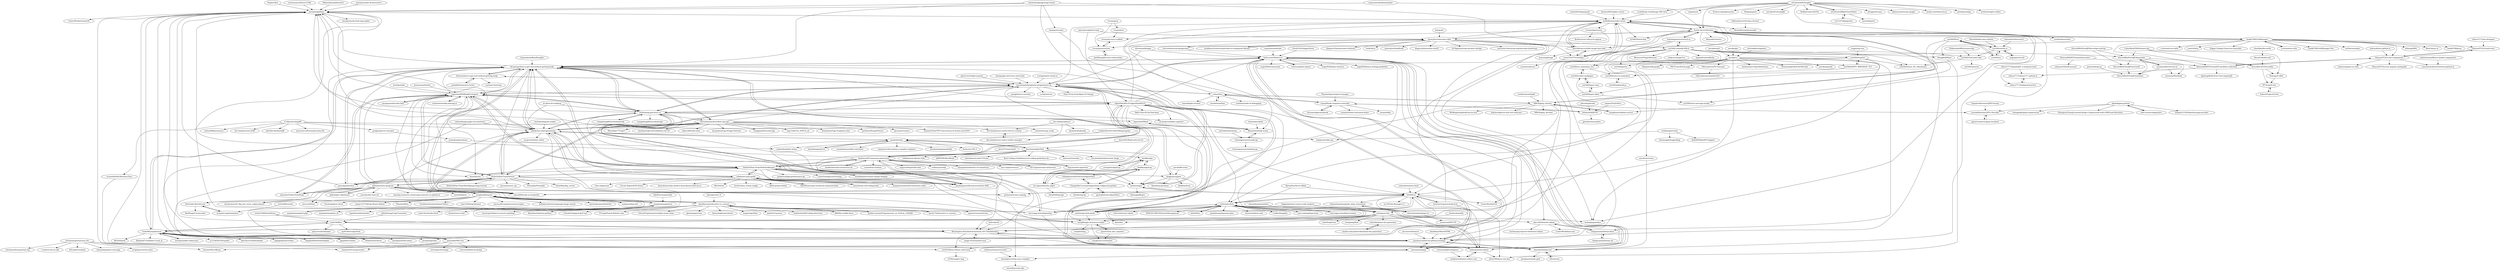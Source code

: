 digraph G {
"synox/youtube-dl-interactive" -> "jwenjian/ghiblog" ["e"=1]
"toutiaoio/weekly.manong.io" -> "rogerzhu/MNWeeklyCategory" ["e"=1]
"jaywcjlove/github-rank" -> "algorithm004-01/algorithm004-01" ["e"=1]
"jaywcjlove/github-rank" -> "jaywcjlove/awesome-uikit" ["e"=1]
"Jezzamonn/fourier" -> "rogerzhu/MNWeeklyCategory" ["e"=1]
"nodejs/nodejs.dev" -> "unsplash/datasets" ["e"=1]
"vietnh1009/QuickDraw" -> "Bennington-Distributed-Systems-2017/DarkDarkGo" ["e"=1]
"vietnh1009/QuickDraw" -> "my8100/files" ["e"=1]
"instantbox/instantbox" -> "enilu/guns-lite" ["e"=1]
"realdennis/md2pdf" -> "MROS/jpeg_tutorial" ["e"=1]
"SystemsApproach/book" -> "ruanyf/book-computer-networks" ["e"=1]
"scaleflex/js-cloudimage-360-view" -> "webbillion/xrender-notes" ["e"=1]
"anvaka/sayit" -> "anvaka/vs" ["e"=1]
"mayeaux/nodetube" -> "hello-react/HoServer" ["e"=1]
"elliottzheng/CopyTranslator" -> "my8100/files" ["e"=1]
"MROS/jpeg_tutorial" -> "wanglian/workbase-server"
"MROS/jpeg_tutorial" -> "MROS/jpeg_decoder"
"MROS/jpeg_tutorial" -> "Zaelot-Inc/ui-libraries"
"MROS/jpeg_tutorial" -> "webbillion/xrender-notes"
"MROS/jpeg_tutorial" -> "WuBingzheng/build-lua-in-rust" ["e"=1]
"MROS/jpeg_tutorial" -> "gruhn/awesome-naming" ["e"=1]
"MROS/jpeg_tutorial" -> "CasterWx/AntzOS" ["e"=1]
"MROS/jpeg_tutorial" -> "csbun/thal"
"MROS/jpeg_tutorial" -> "holylovelqq/vue-unit-test-with-jest" ["e"=1]
"MROS/jpeg_tutorial" -> "yasoob/Baseline-JPEG-Decoder"
"brenner8023/gdut-course" -> "webbillion/xrender-notes" ["e"=1]
"lukePeavey/quotable" -> "unsplash/unsplash-js" ["e"=1]
"alterebro/accessible-image-lazy-load" -> "xurui3762791/tooltips"
"alterebro/accessible-image-lazy-load" -> "webbillion/xrender-notes"
"alterebro/accessible-image-lazy-load" -> "iyuyoung/image"
"anvaka/vs" -> "blinpete/wiki-graph"
"anvaka/vs" -> "5A59/Zvm"
"anvaka/vs" -> "PACTCare/Dweb.page"
"anvaka/vs" -> "dongyuanxin/theme-bmw"
"anvaka/vs" -> "fat-garage/how-to-get-rich-without-getting-lucky"
"anvaka/vs" -> "wubaiqing/zaobao" ["e"=1]
"anvaka/vs" -> "enilu/guns-lite"
"anvaka/vs" -> "OlleLinderos/FP-Glossary"
"anvaka/vs" -> "heshenxian1/OpenMindClass" ["e"=1]
"anvaka/vs" -> "lirenchong/FollowTheWeChat" ["e"=1]
"anvaka/vs" -> "enilu/web-flash"
"anvaka/vs" -> "anvaka/ngraph" ["e"=1]
"ethsonliu/stackoverflow-top-cpp" -> "hengqiali/AwesomeCpp" ["e"=1]
"ethsonliu/stackoverflow-top-cpp" -> "Cpp-Club/Cxx_HOPL4_zh" ["e"=1]
"ethsonliu/stackoverflow-top-cpp" -> "downdemo/Cpp-Templates-2ed" ["e"=1]
"ethsonliu/stackoverflow-top-cpp" -> "fat-garage/how-to-get-rich-without-getting-lucky"
"ethsonliu/stackoverflow-top-cpp" -> "yikeke/tao-of-programming"
"ethsonliu/stackoverflow-top-cpp" -> "jaredtao/DesignPattern" ["e"=1]
"ethsonliu/stackoverflow-top-cpp" -> "qicosmos/cosmos" ["e"=1]
"ethsonliu/stackoverflow-top-cpp" -> "xiaoweiChen/CPP-Concurrency-In-Action-2ed-2019" ["e"=1]
"ethsonliu/stackoverflow-top-cpp" -> "caicaishmily/pragmatic-programmer-zh"
"ethsonliu/stackoverflow-top-cpp" -> "HelloGitHub-Team/Article"
"ethsonliu/stackoverflow-top-cpp" -> "chronolaw/cpp_study" ["e"=1]
"ethsonliu/stackoverflow-top-cpp" -> "MeouSker77/Cpp17" ["e"=1]
"ethsonliu/stackoverflow-top-cpp" -> "lynnboy/CppCoreGuidelines-zh-CN" ["e"=1]
"ethsonliu/stackoverflow-top-cpp" -> "Qihoo360/safe-rules" ["e"=1]
"ethsonliu/stackoverflow-top-cpp" -> "liu-jianhao/Cpp-Design-Patterns" ["e"=1]
"shellfly/algs4-py" -> "itu-algorithms/itu.algs4"
"shellfly/algs4-py" -> "shellfly/algo"
"shellfly/algs4-py" -> "ChangeMyUsername/algorithms-sedgewick-python"
"shellfly/algs4-py" -> "dvklopfenstein/PrincetonAlgorithms"
"shellfly/algo" -> "youngzhu/algs4-go"
"shellfly/algo" -> "shellfly/algs4-py"
"shellfly/algo" -> "itu-algorithms/itu.algs4"
"DiscordBotPortalJP/discordpy-startup" -> "DiscordBotPortalJP/dispander"
"DiscordBotPortalJP/discordpy-startup" -> "DiscordBotPortalJP/werewolf"
"anubhavsrivastava/awesome-ui-component-library" -> "jaywcjlove/awesome-uikit" ["e"=1]
"diyhi/bbs" -> "enilu/web-flash" ["e"=1]
"ByronHsu/Never-Blink" -> "5A59/Zvm" ["e"=1]
"ByronHsu/Never-Blink" -> "enilu/web-flash" ["e"=1]
"veedrin/horseshoe" -> "webbillion/xrender-notes" ["e"=1]
"flaggo/python3-source-code-analysis" -> "chinesehuazhou/peps-cn" ["e"=1]
"eashish93/imgsquash" -> "webbillion/xrender-notes" ["e"=1]
"Hiroshiba/become-yukarin" -> "yui540/satella.io" ["e"=1]
"kulics/koral" -> "Bennington-Distributed-Systems-2017/DarkDarkGo"
"hacker-and-painter/database-doc-generator" -> "enilu/database-doc-generator"
"ant-move/Antmove" -> "poozhu/crawler-for-github-trending" ["e"=1]
"HuijieL/Ren" -> "jwenjian/ghiblog" ["e"=1]
"x-extends/xe-utils" -> "baukh789/GridManager" ["e"=1]
"jwenjian/ghiblog" -> "jwenjian/usda-fruit-img-spider"
"jwenjian/ghiblog" -> "CasterWx/AntzGameOS"
"jwenjian/ghiblog" -> "xrr2016/hexo-theme-cold-stone"
"jwenjian/ghiblog" -> "brenner8023/iKeep"
"jwenjian/ghiblog" -> "poozhu/crawler-for-github-trending"
"jwenjian/ghiblog" -> "jwenjian/gradex"
"jwenjian/ghiblog" -> "webbillion/xrender-notes"
"jwenjian/ghiblog" -> "BleemIs42/daily-warm"
"ericdrowell/ElGrapho" -> "frewsxcv/graphosaurus" ["e"=1]
"ericdrowell/ElGrapho" -> "webbillion/xrender-notes"
"ericdrowell/ElGrapho" -> "ericdrowell/BigOCheatSheet"
"ericdrowell/ElGrapho" -> "Nhogs/popoto" ["e"=1]
"ericdrowell/ElGrapho" -> "scaleflex/js-cloudimage-360-view" ["e"=1]
"ericdrowell/ElGrapho" -> "anvaka/VivaGraphJS" ["e"=1]
"ericdrowell/ElGrapho" -> "HelikarLab/ccNetViz"
"ericdrowell/ElGrapho" -> "Zaelot-Inc/ui-libraries"
"ericdrowell/ElGrapho" -> "baukh789/GridManager"
"ericdrowell/ElGrapho" -> "hiroppy/fusuma" ["e"=1]
"ericdrowell/ElGrapho" -> "jbmusso/awesome-graph" ["e"=1]
"ericdrowell/ElGrapho" -> "neo4j-contrib/neovis.js" ["e"=1]
"ericdrowell/ElGrapho" -> "metafizzy/zdog" ["e"=1]
"ericdrowell/ElGrapho" -> "wowlusitong/re-editor" ["e"=1]
"ericdrowell/ElGrapho" -> "cujojs/most" ["e"=1]
"mayeaux/videodownloader" -> "jwenjian/ghiblog" ["e"=1]
"mayeaux/videodownloader" -> "Zaelot-Inc/ui-libraries" ["e"=1]
"HelloGitHub-Team/Article" -> "eryajf/magic-of-sysuse-scripts"
"HelloGitHub-Team/Article" -> "HelloGitHub-Team/HelloZooKeeper"
"HelloGitHub-Team/Article" -> "zhaoolee/OnlineToolsBook" ["e"=1]
"HelloGitHub-Team/Article" -> "rogerzhu/MNWeeklyCategory"
"HelloGitHub-Team/Article" -> "parzulpan/livebox" ["e"=1]
"HelloGitHub-Team/Article" -> "PowerJob/PowerJob" ["e"=1]
"HelloGitHub-Team/Article" -> "yikeke/tao-of-programming"
"HelloGitHub-Team/Article" -> "TurboWay/big_screen" ["e"=1]
"HelloGitHub-Team/Article" -> "fat-garage/how-to-get-rich-without-getting-lucky"
"HelloGitHub-Team/Article" -> "ethsonliu/stackoverflow-top-cpp"
"HelloGitHub-Team/Article" -> "HelloGitHub-Team/HelloDjango-blog-tutorial" ["e"=1]
"HelloGitHub-Team/Article" -> "xioacd99/study-is-wonderful" ["e"=1]
"HelloGitHub-Team/Article" -> "qicosmos/rest_rpc" ["e"=1]
"HelloGitHub-Team/Article" -> "alaskasquirrel/Email-newsletter-RSS" ["e"=1]
"HelloGitHub-Team/Article" -> "github/archive-program"
"yui540/vtuber-wallpaper" -> "yui540/hyper-sana"
"yui540/vtuber-wallpaper" -> "yui540/css_animation_live"
"OlleLinderos/FP-Glossary" -> "OlleLinderos/LambdaToS3"
"eryajf/magic-of-sysuse-scripts" -> "eryajf/care-screenshot"
"eryajf/magic-of-sysuse-scripts" -> "eryajf/xirang" ["e"=1]
"eryajf/magic-of-sysuse-scripts" -> "opsre/cloud_dns_exporter" ["e"=1]
"ttpianobirds/RenZhengfei" -> "fat-garage/how-to-get-rich-without-getting-lucky" ["e"=1]
"mendhak/waveshare-epaper-display" -> "HelloGitHub-Team/HelloZooKeeper" ["e"=1]
"guanguans/favorite-link" -> "rogerzhu/MNWeeklyCategory" ["e"=1]
"emadehsan/thal" -> "csbun/thal" ["e"=1]
"mattm/sql-style-guide" -> "5A59/Zvm" ["e"=1]
"mattm/sql-style-guide" -> "enilu/web-flash" ["e"=1]
"mattm/sql-style-guide" -> "algorithm004-01/algorithm004-01" ["e"=1]
"mattm/sql-style-guide" -> "eryajf/magic-of-sysuse-scripts" ["e"=1]
"5A59/Zvm" -> "enilu/web-flash"
"5A59/Zvm" -> "xindoo/regex"
"5A59/Zvm" -> "YaroslavGaponov/node-jvm" ["e"=1]
"5A59/Zvm" -> "mattm/sql-style-guide" ["e"=1]
"5A59/Zvm" -> "JYunCMS/jyun-cms-doc"
"5A59/Zvm" -> "eryajf/magic-of-sysuse-scripts"
"5A59/Zvm" -> "enilu/material-admin"
"5A59/Zvm" -> "xcv58/Tab-Manager-v2"
"5A59/Zvm" -> "chinesehuazhou/guido_blog_translation"
"5A59/Zvm" -> "poozhu/crawler-for-github-trending"
"5A59/Zvm" -> "CasterWx/AntzOS" ["e"=1]
"my8100/files" -> "my8100/scrapydweb" ["e"=1]
"my8100/files" -> "phcp-tech/toolmaker"
"my8100/files" -> "Bennington-Distributed-Systems-2017/DarkDarkGo"
"my8100/files" -> "jwenjian/ghiblog"
"my8100/files" -> "TurboWay/spiderman"
"Physiix/topsi-project-manager" -> "ruanyf/book-computer-networks" ["e"=1]
"chinesehuazhou/peps-cn" -> "icexmoon/PEP-CN"
"chinesehuazhou/peps-cn" -> "chinesehuazhou/guido_blog_translation"
"garyaiki/Scala-Algorithms" -> "ChangeMyUsername/algorithms-sedgewick-python" ["e"=1]
"Mongkii/RMind" -> "JYunCMS/jyun-cms-doc" ["e"=1]
"ZeroX-DG/SnippetStore" -> "hello-react/HoServer" ["e"=1]
"jaywcjlove/awesome-uikit" -> "Zaelot-Inc/ui-libraries"
"jaywcjlove/awesome-uikit" -> "xurui3762791/tooltips"
"jaywcjlove/awesome-uikit" -> "webbillion/xrender-notes"
"jaywcjlove/awesome-uikit" -> "anubhavsrivastava/awesome-ui-component-library" ["e"=1]
"jaywcjlove/awesome-uikit" -> "JingwenTian/awesome-frontend" ["e"=1]
"jaywcjlove/awesome-uikit" -> "alterebro/accessible-image-lazy-load"
"jaywcjlove/awesome-uikit" -> "poozhu/crawler-for-github-trending"
"jaywcjlove/awesome-uikit" -> "wubaiqing/zaobao" ["e"=1]
"jaywcjlove/awesome-uikit" -> "liriliri/licia" ["e"=1]
"jaywcjlove/awesome-uikit" -> "jaywcjlove/handbook" ["e"=1]
"jaywcjlove/awesome-uikit" -> "umi-soft/element-admin"
"jaywcjlove/awesome-uikit" -> "diegocard/awesome-html5" ["e"=1]
"jaywcjlove/awesome-uikit" -> "ttt30ga/awesome-product-design" ["e"=1]
"jaywcjlove/awesome-uikit" -> "awesome-bootstrap-org/awesome-bootstrap" ["e"=1]
"jaywcjlove/awesome-uikit" -> "tal-tech/electron-playground" ["e"=1]
"YaroslavGaponov/node-jvm" -> "5A59/Zvm" ["e"=1]
"YaroslavGaponov/node-jvm" -> "zuluoaaa/makeJs" ["e"=1]
"YaroslavGaponov/node-jvm" -> "webbillion/xrender-notes" ["e"=1]
"Bennington-Distributed-Systems-2017/DarkDarkGo" -> "poozhu/crawler-for-github-trending"
"Bennington-Distributed-Systems-2017/DarkDarkGo" -> "chenshenhai/pictool"
"Bennington-Distributed-Systems-2017/DarkDarkGo" -> "magic-FE/translate-man"
"Bennington-Distributed-Systems-2017/DarkDarkGo" -> "xrr2016/hexo-theme-cold-stone"
"Bennington-Distributed-Systems-2017/DarkDarkGo" -> "jwenjian/gradex"
"kaxap/arl" -> "jaywcjlove/awesome-uikit" ["e"=1]
"enilu/guns-lite" -> "enilu/web-flash"
"enilu/guns-lite" -> "enilu/material-admin"
"enilu/guns-lite" -> "umi-soft/element-admin"
"enilu/guns-lite" -> "stylefeng/Guns" ["e"=1]
"enilu/guns-lite" -> "my8100/files"
"enilu/guns-lite" -> "wubaiqing/zaobao" ["e"=1]
"enilu/guns-lite" -> "izenglong/ifast" ["e"=1]
"enilu/guns-lite" -> "enilu/database-doc-generator"
"enilu/guns-lite" -> "Bennington-Distributed-Systems-2017/DarkDarkGo"
"enilu/guns-lite" -> "diyhi/bbs" ["e"=1]
"haixiangyan/overwatch-ui" -> "Zaelot-Inc/ui-libraries" ["e"=1]
"haixiangyan/overwatch-ui" -> "Bennington-Distributed-Systems-2017/DarkDarkGo" ["e"=1]
"haixiangyan/overwatch-ui" -> "yui540/Cowardly-Witch" ["e"=1]
"haixiangyan/overwatch-ui" -> "poozhu/crawler-for-github-trending" ["e"=1]
"enilu/web-flash" -> "enilu/guns-lite"
"enilu/web-flash" -> "enilu/material-admin"
"enilu/web-flash" -> "microapp-store/linjiashop" ["e"=1]
"enilu/web-flash" -> "5A59/Zvm"
"enilu/web-flash" -> "KINGGUOKUN/SystemManagement" ["e"=1]
"enilu/web-flash" -> "bihell/Dice" ["e"=1]
"enilu/web-flash" -> "mattm/sql-style-guide" ["e"=1]
"enilu/web-flash" -> "diyhi/bbs" ["e"=1]
"enilu/web-flash" -> "geekidea/spring-boot-plus" ["e"=1]
"enilu/web-flash" -> "elunez/eladmin-web" ["e"=1]
"enilu/web-flash" -> "CaiBaoHong/biu" ["e"=1]
"enilu/web-flash" -> "java-aodeng/hope-boot" ["e"=1]
"enilu/web-flash" -> "microapp-store/flash-waimai" ["e"=1]
"enilu/web-flash" -> "eryajf/magic-of-sysuse-scripts"
"enilu/web-flash" -> "1024-lab/smart-admin" ["e"=1]
"dongyuanxin/theme-ad" -> "dongyuanxin/theme-bmw"
"Zaelot-Inc/ui-libraries" -> "webbillion/xrender-notes"
"Zaelot-Inc/ui-libraries" -> "jaywcjlove/awesome-uikit"
"Zaelot-Inc/ui-libraries" -> "wanglian/workbase-server"
"Zaelot-Inc/ui-libraries" -> "xurui3762791/tooltips"
"Zaelot-Inc/ui-libraries" -> "alterebro/accessible-image-lazy-load"
"Zaelot-Inc/ui-libraries" -> "MROS/jpeg_tutorial"
"Zaelot-Inc/ui-libraries" -> "haixiangyan/overwatch-ui" ["e"=1]
"Zaelot-Inc/ui-libraries" -> "Mayandev/morec" ["e"=1]
"Zaelot-Inc/ui-libraries" -> "poozhu/crawler-for-github-trending"
"Zaelot-Inc/ui-libraries" -> "2234839/web-font" ["e"=1]
"Zaelot-Inc/ui-libraries" -> "chenshenhai/pictool"
"Zaelot-Inc/ui-libraries" -> "my8100/files"
"Zaelot-Inc/ui-libraries" -> "baukh789/GridManager"
"Zaelot-Inc/ui-libraries" -> "veedrin/horseshoe" ["e"=1]
"Zaelot-Inc/ui-libraries" -> "wubaiqing/zaobao" ["e"=1]
"uber-research/jpeg2dct" -> "ghallak/jpeg-python" ["e"=1]
"yui540/Cowardly-Witch" -> "yui540/DropOut"
"yui540/Cowardly-Witch" -> "yui540/HAPPY_BIRTHDAY_YUI"
"yui540/Cowardly-Witch" -> "haixiangyan/overwatch-ui" ["e"=1]
"yui540/Cowardly-Witch" -> "yui540/ChocolateCake"
"yui540/Cowardly-Witch" -> "Mongkii/RMind" ["e"=1]
"yui540/Cowardly-Witch" -> "yui540/css_animation_live"
"yui540/Cowardly-Witch" -> "Werneror/FingerMemory"
"yui540/Cowardly-Witch" -> "Zaelot-Inc/ui-libraries"
"yui540/Cowardly-Witch" -> "sizeofcat/civitas"
"yui540/Cowardly-Witch" -> "yui540/palette"
"yui540/Cowardly-Witch" -> "DiscordBotPortalJP/dispander"
"yui540/Cowardly-Witch" -> "yui540/Yozora_No_Okurimono"
"yui540/Cowardly-Witch" -> "chokcoco/magicCss" ["e"=1]
"yui540/Cowardly-Witch" -> "5A59/Zvm"
"yui540/Cowardly-Witch" -> "kujian/frontendDaily" ["e"=1]
"bihell/Dice" -> "enilu/web-flash" ["e"=1]
"Windsooon/cherry" -> "enilu/material-admin" ["e"=1]
"Windsooon/cherry" -> "TurboWay/spiderman" ["e"=1]
"wangzheng0822/ratelimiter4j" -> "xindoo/eng-practices-cn" ["e"=1]
"csbun/thal" -> "caicaishmily/pragmatic-programmer-zh"
"csbun/thal" -> "ruanyf/book-computer-networks"
"csbun/thal" -> "webbillion/xrender-notes"
"csbun/thal" -> "emadehsan/thal" ["e"=1]
"csbun/thal" -> "MROS/jpeg_tutorial"
"csbun/thal" -> "nswbmw/node-in-debugging" ["e"=1]
"csbun/thal" -> "miaoski/ipfs-tutorial" ["e"=1]
"ShuyunFF2E/cloud-react" -> "ShuyunFF2E/ccms-components"
"webbillion/xrender-notes" -> "Zaelot-Inc/ui-libraries"
"webbillion/xrender-notes" -> "xurui3762791/tooltips"
"webbillion/xrender-notes" -> "alterebro/accessible-image-lazy-load"
"webbillion/xrender-notes" -> "vivaxy/impression"
"webbillion/xrender-notes" -> "2234839/web-font" ["e"=1]
"webbillion/xrender-notes" -> "BrunoBernardino/snailjs"
"yui540/DropOut" -> "yui540/HAPPY_BIRTHDAY_YUI"
"yui540/DropOut" -> "yui540/css_animation_live"
"yui540/DropOut" -> "yui540/Yozora_No_Okurimono"
"yui540/DropOut" -> "yui540/palette"
"yui540/DropOut" -> "yui540/learn-css-animation"
"enilu/database-doc-generator" -> "hacker-and-painter/database-doc-generator"
"ruanyf/book-computer-networks" -> "ruanyf/chrome-extension-demo" ["e"=1]
"ruanyf/book-computer-networks" -> "SystemsApproach/book" ["e"=1]
"ruanyf/book-computer-networks" -> "felixhao28/JSCPP"
"ruanyf/book-computer-networks" -> "csbun/thal"
"ruanyf/book-computer-networks" -> "ruanyf/nilka"
"wanglian/workbase-server" -> "MROS/jpeg_tutorial"
"chenshenhai/pictool" -> "poozhu/crawler-for-github-trending"
"chenshenhai/pictool" -> "jwenjian/schulte-grid"
"chenshenhai/pictool" -> "t9tio/wewe"
"sizeofcat/civitas" -> "chenshenhai/pictool"
"t9tio/wewe" -> "chenshenhai/pictool"
"poozhu/crawler-for-github-trending" -> "chenshenhai/pictool"
"poozhu/crawler-for-github-trending" -> "Bennington-Distributed-Systems-2017/DarkDarkGo"
"poozhu/crawler-for-github-trending" -> "zuluoaaa/makeJs"
"poozhu/crawler-for-github-trending" -> "xrr2016/hexo-theme-cold-stone"
"yui540/HAPPY_BIRTHDAY_YUI" -> "yui540/DropOut"
"yui540/HAPPY_BIRTHDAY_YUI" -> "yui540/learn-css-animation"
"dongyuanxin/theme-bmw" -> "dongyuanxin/theme-ad"
"dongyuanxin/theme-bmw" -> "umi-soft/element-admin"
"umi-soft/element-admin" -> "CasterWx/kibana-eye" ["e"=1]
"umi-soft/element-admin" -> "assionyang-org/vue-elementui-admin"
"umi-soft/element-admin" -> "dongyuanxin/theme-bmw"
"yui540/mikazuki.js" -> "yui540/learn-css-animation"
"yui540/ChocolateCake" -> "yui540/Yozora_No_Okurimono"
"yui540/ChocolateCake" -> "yui540/unmoral"
"yui540/css_animation_live" -> "yui540/vtuber-wallpaper"
"yui540/css_animation_live" -> "yui540/learn-css-animation"
"yui540/hyper-akari" -> "yui540/hyper-sana"
"yui540/hyper-akari" -> "yui540/react-message-modal"
"yui540/hyper-akari" -> "yui540/vtuber-wallpaper"
"yui540/hyper-sana" -> "yui540/vtuber-wallpaper"
"yui540/hyper-sana" -> "yui540/hyper-akari"
"yui540/learn-css-animation" -> "yui540/mikazuki.js"
"a-wing/webrtc-book-cn" -> "caicaishmily/pragmatic-programmer-zh"
"coolcode/tomato-clock" -> "5A59/Zvm" ["e"=1]
"IBM/fhe-toolkit-linux" -> "aboelkassem/educative.io_courses" ["e"=1]
"awslabs/diagram-maker" -> "yikeke/tao-of-programming" ["e"=1]
"tomlockwood/dn" -> "BleemIs42/daily-warm"
"unsplash/datasets" -> "microsoft/computervision-recipes" ["e"=1]
"unsplash/datasets" -> "nodejs/nodejs.dev" ["e"=1]
"unsplash/datasets" -> "microsoft/fast" ["e"=1]
"unsplash/datasets" -> "elrumo/macOS_Big_Sur_icons_replacements" ["e"=1]
"unsplash/datasets" -> "github/archive-program"
"unsplash/datasets" -> "haltakov/natural-language-image-search" ["e"=1]
"unsplash/datasets" -> "intelowlproject/IntelOwl" ["e"=1]
"unsplash/datasets" -> "SixGenInc/Noctilucent"
"unsplash/datasets" -> "facebook/pyre-check" ["e"=1]
"unsplash/datasets" -> "zoony1337/TikTok-Shares-Botter" ["e"=1]
"unsplash/datasets" -> "Palashio/libra" ["e"=1]
"unsplash/datasets" -> "unsplash/unsplash-js"
"unsplash/datasets" -> "aboelkassem/educative.io_courses"
"unsplash/datasets" -> "TachibanaYoshino/AnimeGANv2" ["e"=1]
"unsplash/datasets" -> "rom1504/img2dataset" ["e"=1]
"SixGenInc/Noctilucent" -> "iyouport-org/relaybaton"
"SixGenInc/Noctilucent" -> "RedSiege/C2concealer" ["e"=1]
"python-unsam/Programacion_en_Python_UNSAM" -> "aboelkassem/educative.io_courses" ["e"=1]
"rogerzhu/MNWeeklyCategory" -> "algorithm004-01/algorithm004-01"
"rogerzhu/MNWeeklyCategory" -> "fat-garage/how-to-get-rich-without-getting-lucky"
"rogerzhu/MNWeeklyCategory" -> "caicaishmily/pragmatic-programmer-zh"
"rogerzhu/MNWeeklyCategory" -> "xindoo/eng-practices-cn"
"rogerzhu/MNWeeklyCategory" -> "yikeke/tao-of-programming"
"rogerzhu/MNWeeklyCategory" -> "gruhn/awesome-naming" ["e"=1]
"rogerzhu/MNWeeklyCategory" -> "guanguans/favorite-link" ["e"=1]
"rogerzhu/MNWeeklyCategory" -> "zhaoolee/OnlineToolsBook" ["e"=1]
"rogerzhu/MNWeeklyCategory" -> "xioacd99/study-is-wonderful" ["e"=1]
"rogerzhu/MNWeeklyCategory" -> "HelloGitHub-Team/Article"
"rogerzhu/MNWeeklyCategory" -> "HelloGitHub-Team/HelloZooKeeper"
"rogerzhu/MNWeeklyCategory" -> "zhaoolee/ins" ["e"=1]
"rogerzhu/MNWeeklyCategory" -> "poozhu/crawler-for-github-trending"
"rogerzhu/MNWeeklyCategory" -> "toutiaoio/weekly.manong.io" ["e"=1]
"rogerzhu/MNWeeklyCategory" -> "jwenjian/ghiblog"
"github/archive-program" -> "github/gov-takedowns" ["e"=1]
"github/archive-program" -> "unsplash/datasets"
"github/archive-program" -> "zhaoolee/OnlineToolsBook" ["e"=1]
"github/archive-program" -> "yikeke/tao-of-programming"
"github/archive-program" -> "HelloGitHub-Team/Article"
"github/archive-program" -> "gruhn/awesome-naming" ["e"=1]
"github/archive-program" -> "microsoft/fast" ["e"=1]
"github/archive-program" -> "SixGenInc/Noctilucent"
"github/archive-program" -> "fat-garage/how-to-get-rich-without-getting-lucky"
"github/archive-program" -> "nusr/hacker-laws-zh" ["e"=1]
"github/archive-program" -> "xioacd99/study-is-wonderful" ["e"=1]
"github/archive-program" -> "missing-semester-cn/missing-semester-cn.github.io" ["e"=1]
"github/archive-program" -> "itorr/nbnhhsh" ["e"=1]
"github/archive-program" -> "elrumo/macOS_Big_Sur_icons_replacements" ["e"=1]
"github/archive-program" -> "rogerzhu/MNWeeklyCategory"
"vortesnail/qier-progress" -> "baskinwind/zebra-editor-core" ["e"=1]
"tristangoossens/snake-go" -> "tristangoossens/sokoban-go"
"tristangoossens/snake-go" -> "BleemIs42/daily-warm"
"zhaoolee/OnlineToolsBook" -> "rogerzhu/MNWeeklyCategory" ["e"=1]
"zhaoolee/OnlineToolsBook" -> "HelloGitHub-Team/Article" ["e"=1]
"chinesehuazhou/guido_blog_translation" -> "chinesehuazhou/peps-cn"
"M3-org/awesome-metaverse" -> "shadowcz007/awesome-metaverse" ["e"=1]
"beefsack/webify" -> "eryajf/magic-of-sysuse-scripts" ["e"=1]
"propjockey/css-sweeper" -> "syamdanda/jsonbase" ["e"=1]
"j4orz/picosw1.0" -> "aboelkassem/educative.io_courses" ["e"=1]
"xaecbd/KCenter" -> "dingjs/javaagent" ["e"=1]
"xindoo/eng-practices-cn" -> "rogerzhu/MNWeeklyCategory"
"xindoo/eng-practices-cn" -> "algorithm004-01/algorithm004-01"
"xindoo/eng-practices-cn" -> "gruhn/awesome-naming" ["e"=1]
"xindoo/eng-practices-cn" -> "caicaishmily/pragmatic-programmer-zh"
"xindoo/eng-practices-cn" -> "wangzheng0822/codedesign" ["e"=1]
"xindoo/eng-practices-cn" -> "fat-garage/how-to-get-rich-without-getting-lucky"
"xindoo/eng-practices-cn" -> "wangzheng0822/ratelimiter4j" ["e"=1]
"xindoo/eng-practices-cn" -> "yikeke/tao-of-programming"
"xindoo/eng-practices-cn" -> "microapp-store/linjiashop" ["e"=1]
"xindoo/eng-practices-cn" -> "rogerzhu/NBAsh"
"xindoo/eng-practices-cn" -> "d2-projects/folder-explorer" ["e"=1]
"xindoo/eng-practices-cn" -> "jwenjian/ghiblog"
"xindoo/eng-practices-cn" -> "xindoo/regex"
"xindoo/eng-practices-cn" -> "Bennington-Distributed-Systems-2017/DarkDarkGo"
"xindoo/eng-practices-cn" -> "ethsonliu/stackoverflow-top-cpp"
"xjh22222228/git-manual" -> "caicaishmily/pragmatic-programmer-zh" ["e"=1]
"microapp-store/flash-waimai" -> "enilu/web-flash" ["e"=1]
"xx-zh/xx-zh-roadmap" -> "yikeke/tao-of-programming" ["e"=1]
"xx-zh/xx-zh-roadmap" -> "xindoo/eng-practices-cn" ["e"=1]
"dcalsky/zzkia" -> "rogerzhu/MNWeeklyCategory" ["e"=1]
"kuitos/kuitos.github.io" -> "ShuyunFF2E/ccms-components" ["e"=1]
"merry75/educative.io_courses" -> "aboelkassem/educative.io_courses" ["e"=1]
"yasoob/Baseline-JPEG-Decoder" -> "aguaviva/micro-jpeg-visualizer"
"zuluoaaa/makeJs" -> "poozhu/crawler-for-github-trending"
"zuluoaaa/makeJs" -> "caicaishmily/pragmatic-programmer-zh"
"zuluoaaa/makeJs" -> "hello-react/HoServer"
"zuluoaaa/makeJs" -> "wizardpisces/tiny-sass-compiler"
"yaoleifly/Nonsense-Series" -> "0xtaosu/how-to-get-rich-without-getting-lucky" ["e"=1]
"beizhedenglong/rough-charts" -> "jwenjian/ghiblog" ["e"=1]
"beizhedenglong/rough-charts" -> "poozhu/crawler-for-github-trending" ["e"=1]
"beizhedenglong/rough-charts" -> "timqian/resumd" ["e"=1]
"beizhedenglong/rough-charts" -> "yui540/Cowardly-Witch" ["e"=1]
"beizhedenglong/rough-charts" -> "fat-garage/how-to-get-rich-without-getting-lucky" ["e"=1]
"syamdanda/jsonbase" -> "nashaofu/webrtc-demo"
"yikeke/zh-style-guide" -> "yikeke/tao-of-programming"
"yikeke/zh-style-guide" -> "lilin90/awesome-technical-communication" ["e"=1]
"yikeke/zh-style-guide" -> "easychen/ai-self-coding-book" ["e"=1]
"yikeke/zh-style-guide" -> "HelloGitHub-Team/HelloZooKeeper"
"yikeke/zh-style-guide" -> "eryajf/magic-of-sysuse-scripts"
"yikeke/zh-style-guide" -> "zhangchenchen/self-consistent-coder" ["e"=1]
"yikeke/zh-style-guide" -> "alaskasquirrel/Email-newsletter-RSS" ["e"=1]
"yikeke/zh-style-guide" -> "fat-garage/how-to-get-rich-without-getting-lucky"
"yikeke/zh-style-guide" -> "cfour-hi/gitstars" ["e"=1]
"yikeke/zh-style-guide" -> "mattm/sql-style-guide" ["e"=1]
"yikeke/zh-style-guide" -> "Circuit-Digest/ESP-Drone" ["e"=1]
"yikeke/zh-style-guide" -> "linux-kernel-labs-zh/docs-linux-kernel-labs-zh-cn" ["e"=1]
"yikeke/zh-style-guide" -> "88250/lute" ["e"=1]
"yikeke/zh-style-guide" -> "lovefc/china_school_badge" ["e"=1]
"yikeke/zh-style-guide" -> "zhlint-project/zhlint" ["e"=1]
"microapp-store/linjiashop" -> "enilu/web-flash" ["e"=1]
"microapp-store/linjiashop" -> "enilu/material-admin" ["e"=1]
"microapp-store/linjiashop" -> "hello-react/HoServer" ["e"=1]
"microapp-store/linjiashop" -> "rogerzhu/MNWeeklyCategory" ["e"=1]
"microapp-store/linjiashop" -> "xindoo/eng-practices-cn" ["e"=1]
"microapp-store/linjiashop" -> "jwenjian/ghiblog" ["e"=1]
"lilin90/awesome-technical-communication" -> "yikeke/zh-style-guide" ["e"=1]
"aboelkassem/educative.io_courses" -> "IBM/fhe-toolkit-linux" ["e"=1]
"aboelkassem/educative.io_courses" -> "openservicemesh/osm" ["e"=1]
"aboelkassem/educative.io_courses" -> "veeral-patel/how-to-secure-anything" ["e"=1]
"aboelkassem/educative.io_courses" -> "KhoaDauTay/learn-python"
"aboelkassem/educative.io_courses" -> "merry75/educative.io_courses" ["e"=1]
"aboelkassem/educative.io_courses" -> "ChendoChap/ps4-ipv6-uaf" ["e"=1]
"aboelkassem/educative.io_courses" -> "python-unsam/Programacion_en_Python_UNSAM" ["e"=1]
"aboelkassem/educative.io_courses" -> "PCrnjak/Faze4-Robotic-arm" ["e"=1]
"aboelkassem/educative.io_courses" -> "CleverProgrammers/nodejs-zoom-clone" ["e"=1]
"aboelkassem/educative.io_courses" -> "glouw/paperview" ["e"=1]
"aboelkassem/educative.io_courses" -> "kelseyhightower/mesh"
"aboelkassem/educative.io_courses" -> "magicleap/Atlas" ["e"=1]
"aboelkassem/educative.io_courses" -> "jmdx/TLS-poison" ["e"=1]
"aboelkassem/educative.io_courses" -> "mohitsinha04/Coding-Interview"
"aboelkassem/educative.io_courses" -> "unsplash/datasets"
"enilu/material-admin" -> "enilu/web-flash"
"enilu/material-admin" -> "baskinwind/zebra-editor-core"
"enilu/material-admin" -> "hello-react/HoServer"
"enilu/material-admin" -> "JYunCMS/jyun-cms-doc"
"mehrdadrad/radvpn" -> "tristangoossens/snake-go" ["e"=1]
"BleemIs42/daily-warm" -> "tristangoossens/snake-go"
"BleemIs42/daily-warm" -> "rogerzhu/NBAsh"
"rogerzhu/NBAsh" -> "BleemIs42/daily-warm"
"parzulpan/livebox" -> "fat-garage/how-to-get-rich-without-getting-lucky" ["e"=1]
"parzulpan/livebox" -> "HelloGitHub-Team/Article" ["e"=1]
"parzulpan/livebox" -> "jwenjian/ghiblog" ["e"=1]
"algorithm004-01/algorithm004-01" -> "rogerzhu/MNWeeklyCategory"
"algorithm004-01/algorithm004-01" -> "Skill-Class/TicTacToeGame"
"algorithm004-01/algorithm004-01" -> "xindoo/eng-practices-cn"
"algorithm004-01/algorithm004-01" -> "jwenjian/ghiblog"
"algorithm004-01/algorithm004-01" -> "5A59/Zvm"
"algorithm004-01/algorithm004-01" -> "fat-garage/how-to-get-rich-without-getting-lucky"
"algorithm004-01/algorithm004-01" -> "HelloGitHub-Team/HelloZooKeeper"
"algorithm004-01/algorithm004-01" -> "hello-react/HoServer"
"algorithm004-01/algorithm004-01" -> "Bennington-Distributed-Systems-2017/DarkDarkGo"
"algorithm004-01/algorithm004-01" -> "mattm/sql-style-guide" ["e"=1]
"algorithm004-01/algorithm004-01" -> "d2-projects/folder-explorer" ["e"=1]
"algorithm004-01/algorithm004-01" -> "webbillion/xrender-notes"
"algorithm004-01/algorithm004-01" -> "gruhn/awesome-naming" ["e"=1]
"algorithm004-01/algorithm004-01" -> "parzulpan/livebox" ["e"=1]
"algorithm004-01/algorithm004-01" -> "enilu/web-flash"
"fat-garage/how-to-get-rich-without-getting-lucky" -> "caicaishmily/pragmatic-programmer-zh"
"fat-garage/how-to-get-rich-without-getting-lucky" -> "yikeke/tao-of-programming"
"fat-garage/how-to-get-rich-without-getting-lucky" -> "rogerzhu/MNWeeklyCategory"
"fat-garage/how-to-get-rich-without-getting-lucky" -> "0xtaosu/how-to-get-rich-without-getting-lucky"
"fat-garage/how-to-get-rich-without-getting-lucky" -> "xioacd99/study-is-wonderful" ["e"=1]
"fat-garage/how-to-get-rich-without-getting-lucky" -> "hello-react/HoServer"
"fat-garage/how-to-get-rich-without-getting-lucky" -> "zhaoolee/ins" ["e"=1]
"fat-garage/how-to-get-rich-without-getting-lucky" -> "TurboWay/spiderman"
"fat-garage/how-to-get-rich-without-getting-lucky" -> "parzulpan/livebox" ["e"=1]
"fat-garage/how-to-get-rich-without-getting-lucky" -> "eryajf/magic-of-sysuse-scripts"
"fat-garage/how-to-get-rich-without-getting-lucky" -> "ethsonliu/stackoverflow-top-cpp"
"fat-garage/how-to-get-rich-without-getting-lucky" -> "shadowcz007/awesome-metaverse"
"fat-garage/how-to-get-rich-without-getting-lucky" -> "HelloGitHub-Team/HelloZooKeeper"
"fat-garage/how-to-get-rich-without-getting-lucky" -> "jwenjian/ghiblog"
"fat-garage/how-to-get-rich-without-getting-lucky" -> "xindoo/eng-practices-cn"
"TurboWay/spiderman" -> "mouday/spider-admin-pro" ["e"=1]
"TurboWay/spiderman" -> "hello-react/HoServer"
"TurboWay/spiderman" -> "Windsooon/cherry" ["e"=1]
"TurboWay/spiderman" -> "fat-garage/how-to-get-rich-without-getting-lucky"
"TurboWay/spiderman" -> "my8100/files"
"TurboWay/spiderman" -> "polyrabbit/WeCron"
"TurboWay/spiderman" -> "jwenjian/ghiblog"
"TurboWay/spiderman" -> "zc1104595182/spider" ["e"=1]
"TurboWay/spiderman" -> "AlexTan-b-z/ZhihuSpider" ["e"=1]
"TurboWay/spiderman" -> "yijingping/unicrawler" ["e"=1]
"TurboWay/spiderman" -> "DingZaiHub/PythonSpider" ["e"=1]
"TurboWay/spiderman" -> "jwenjian/artline-demo"
"TurboWay/spiderman" -> "kgspider/crawler" ["e"=1]
"TurboWay/spiderman" -> "88250/liandi" ["e"=1]
"TurboWay/spiderman" -> "Bindian9710/Spider-Crack_Js" ["e"=1]
"caicaishmily/pragmatic-programmer-zh" -> "xindoo/regex"
"caicaishmily/pragmatic-programmer-zh" -> "zuluoaaa/makeJs"
"caicaishmily/pragmatic-programmer-zh" -> "fat-garage/how-to-get-rich-without-getting-lucky"
"caicaishmily/pragmatic-programmer-zh" -> "yikeke/tao-of-programming"
"caicaishmily/pragmatic-programmer-zh" -> "hello-react/HoServer"
"caicaishmily/pragmatic-programmer-zh" -> "rogerzhu/MNWeeklyCategory"
"caicaishmily/pragmatic-programmer-zh" -> "webbillion/xrender-notes"
"caicaishmily/pragmatic-programmer-zh" -> "0xtaosu/how-to-get-rich-without-getting-lucky"
"caicaishmily/pragmatic-programmer-zh" -> "csbun/thal"
"caicaishmily/pragmatic-programmer-zh" -> "xindoo/eng-practices-cn"
"caicaishmily/pragmatic-programmer-zh" -> "pengfeiw/css-tutorial" ["e"=1]
"caicaishmily/pragmatic-programmer-zh" -> "dingjs/javaagent"
"caicaishmily/pragmatic-programmer-zh" -> "nashaofu/webrtc-demo"
"caicaishmily/pragmatic-programmer-zh" -> "scriptiot/evm" ["e"=1]
"caicaishmily/pragmatic-programmer-zh" -> "Dale-/Front-End-Alpha-To-Omega" ["e"=1]
"felixhao28/JSCPP" -> "ruanyf/book-computer-networks"
"felixhao28/JSCPP" -> "jprendes/emception" ["e"=1]
"wizardpisces/tiny-sass-compiler" -> "wizardpisces/js-ziju"
"iyouport-org/relaybaton" -> "SixGenInc/Noctilucent"
"vortesnail/qier-player" -> "hello-react/HoServer" ["e"=1]
"dvklopfenstein/PrincetonAlgorithms" -> "ChangeMyUsername/algorithms-sedgewick-python"
"dvklopfenstein/PrincetonAlgorithms" -> "itu-algorithms/itu.algs4"
"nbarkhina/MarioHTML" -> "poozhu/crawler-for-github-trending" ["e"=1]
"rurirei/Kitsunebi" -> "iyouport-org/relaybaton" ["e"=1]
"seanmiller802/BrowserTime" -> "chunliu/sttf-url-generator"
"0xtaosu/how-to-get-rich-without-getting-lucky" -> "yaoleifly/Nonsense-Series" ["e"=1]
"0xtaosu/how-to-get-rich-without-getting-lucky" -> "fat-garage/how-to-get-rich-without-getting-lucky"
"0xtaosu/how-to-get-rich-without-getting-lucky" -> "caicaishmily/pragmatic-programmer-zh"
"0xtaosu/how-to-get-rich-without-getting-lucky" -> "yuxiaoy1/nonstop"
"baskinwind/zebra-editor-core" -> "enilu/material-admin"
"xindoo/regex" -> "caicaishmily/pragmatic-programmer-zh"
"xindoo/regex" -> "Qzhangqi/Regex"
"xindoo/regex" -> "5A59/Zvm"
"timqian/resumd" -> "BleemIs42/daily-warm"
"hello-react/HoServer" -> "enilu/material-admin"
"hello-react/HoServer" -> "zuluoaaa/makeJs"
"hello-react/HoServer" -> "caicaishmily/pragmatic-programmer-zh"
"hello-react/HoServer" -> "poozhu/crawler-for-github-trending"
"hello-react/HoServer" -> "xugy0926/daily-check-in" ["e"=1]
"hello-react/HoServer" -> "TurboWay/spiderman"
"hello-react/HoServer" -> "fat-garage/how-to-get-rich-without-getting-lucky"
"hello-react/HoServer" -> "chenshenhai/pictool"
"hello-react/HoServer" -> "xugy0926/learn-webapp-guideline" ["e"=1]
"hello-react/HoServer" -> "polyrabbit/WeCron"
"hello-react/HoServer" -> "xugy0926/community" ["e"=1]
"hello-react/HoServer" -> "vortesnail/qier-player" ["e"=1]
"itu-algorithms/itu.algs4" -> "shellfly/algs4-py"
"itu-algorithms/itu.algs4" -> "shellfly/algo"
"itu-algorithms/itu.algs4" -> "chen0040/pyalgs"
"xrr2016/hexo-theme-cold-stone" -> "FEMessage/v-img" ["e"=1]
"DiscordBotPortalJP/dispander" -> "sizumita/discord-ext-ui"
"DiscordBotPortalJP/dispander" -> "DiscordBotPortalJP/werewolf"
"DiscordBotPortalJP/dispander" -> "SevenBot-dev/SevenBot"
"DiscordBotPortalJP/dispander" -> "DiscordBotPortalJP/database"
"DiscordBotPortalJP/dispander" -> "sizumita/MiniMaid"
"silence717/taro-designer" -> "ShuyunFF2E/cloud-react"
"DiscordBotPortalJP/werewolf" -> "DiscordBotPortalJP/database"
"ChangeMyUsername/algorithms-sedgewick-python" -> "shellfly/algs4-py"
"ChangeMyUsername/algorithms-sedgewick-python" -> "dvklopfenstein/PrincetonAlgorithms"
"ChangeMyUsername/algorithms-sedgewick-python" -> "garyaiki/Scala-Algorithms" ["e"=1]
"ChangeMyUsername/algorithms-sedgewick-python" -> "cfsmile/alg-4g"
"mouday/spider-admin-pro" -> "TurboWay/spiderman" ["e"=1]
"douchuan/algorithm" -> "pandolia/tinyc"
"douchuan/algorithm" -> "wtklbm/rust-library-i18n" ["e"=1]
"douchuan/algorithm" -> "xindoo/regex"
"douchuan/algorithm" -> "QMHTMY/RustBook" ["e"=1]
"douchuan/algorithm" -> "dslchd/actix-web3-CN-doc" ["e"=1]
"douchuan/algorithm" -> "Rust-Coding-Guidelines/rust-coding-guidelines-zh" ["e"=1]
"douchuan/algorithm" -> "mini-lust/tutorials" ["e"=1]
"douchuan/algorithm" -> "caicaishmily/elixirschool_blogs" ["e"=1]
"douchuan/algorithm" -> "shadowcz007/awesome-metaverse"
"douchuan/algorithm" -> "shellfly/algo"
"HelloGitHub-Team/HelloZooKeeper" -> "yikeke/tao-of-programming"
"HelloGitHub-Team/HelloZooKeeper" -> "eryajf/magic-of-sysuse-scripts"
"HelloGitHub-Team/HelloZooKeeper" -> "HelloGitHub-Team/Article"
"HelloGitHub-Team/HelloZooKeeper" -> "geektutu/high-performance-go" ["e"=1]
"HelloGitHub-Team/HelloZooKeeper" -> "xioacd99/study-is-wonderful" ["e"=1]
"HelloGitHub-Team/HelloZooKeeper" -> "alaskasquirrel/Email-newsletter-RSS" ["e"=1]
"HelloGitHub-Team/HelloZooKeeper" -> "rogerzhu/MNWeeklyCategory"
"HelloGitHub-Team/HelloZooKeeper" -> "fat-garage/how-to-get-rich-without-getting-lucky"
"HelloGitHub-Team/HelloZooKeeper" -> "zhaoolee/ins" ["e"=1]
"HelloGitHub-Team/HelloZooKeeper" -> "LearnGolang/LearnGolang" ["e"=1]
"HelloGitHub-Team/HelloZooKeeper" -> "dingjs/javaagent"
"HelloGitHub-Team/HelloZooKeeper" -> "yikeke/zh-style-guide"
"HelloGitHub-Team/HelloZooKeeper" -> "algorithm004-01/algorithm004-01"
"HelloGitHub-Team/HelloZooKeeper" -> "shadowcz007/awesome-metaverse"
"HelloGitHub-Team/HelloZooKeeper" -> "mendhak/waveshare-epaper-display" ["e"=1]
"anvaka/pm" -> "anvaka/vs" ["e"=1]
"unsplash/unsplash-php" -> "unsplash/unsplash-js"
"dev-family/react-native-wallet-manager" -> "dev-family/react-native-device-country"
"yikeke/tao-of-programming" -> "caicaishmily/pragmatic-programmer-zh"
"yikeke/tao-of-programming" -> "fat-garage/how-to-get-rich-without-getting-lucky"
"yikeke/tao-of-programming" -> "HelloGitHub-Team/HelloZooKeeper"
"yikeke/tao-of-programming" -> "yikeke/zh-style-guide"
"yikeke/tao-of-programming" -> "xioacd99/study-is-wonderful" ["e"=1]
"yikeke/tao-of-programming" -> "pandolia/tinyc"
"yikeke/tao-of-programming" -> "rogerzhu/MNWeeklyCategory"
"yikeke/tao-of-programming" -> "alaskasquirrel/Email-newsletter-RSS" ["e"=1]
"yikeke/tao-of-programming" -> "jwenjian/ghiblog"
"yikeke/tao-of-programming" -> "no-gravity/html_editor"
"yikeke/tao-of-programming" -> "xdmjun/weekly-mp"
"yikeke/tao-of-programming" -> "poozhu/crawler-for-github-trending"
"yikeke/tao-of-programming" -> "HelloGitHub-Team/Article"
"yikeke/tao-of-programming" -> "xindoo/eng-practices-cn"
"yikeke/tao-of-programming" -> "ethsonliu/stackoverflow-top-cpp"
"CyberRex0/5000choyen-api" -> "Nemupy/CuBot"
"CyberRex0/5000choyen-api" -> "SevenBot-dev/SevenBot"
"CyberRex0/5000choyen-api" -> "DiscordBotPortalJP/dispander"
"n7olkachev/imgdiff" -> "dmtrKovalenko/odiff" ["e"=1]
"n7olkachev/imgdiff" -> "seanmiller802/BrowserTime"
"n7olkachev/imgdiff" -> "presenta-software/presenta-lib" ["e"=1]
"n7olkachev/imgdiff" -> "yikeke/tao-of-programming"
"n7olkachev/imgdiff" -> "dev-family/react-native-device-country"
"n7olkachev/imgdiff" -> "tryhardfifi/pronounce"
"n7olkachev/imgdiff" -> "propjockey/css-sweeper" ["e"=1]
"n7olkachev/imgdiff" -> "dev-family/wasm-2048"
"tal-tech/electron-playground" -> "hello-react/HoServer" ["e"=1]
"baukh789/GridManager" -> "baukh789/GridManager-Vue"
"baukh789/GridManager" -> "ShuyunFF2E/cloud-react"
"baukh789/GridManager" -> "x-extends/xe-utils" ["e"=1]
"baukh789/GridManager" -> "ShuyunFF2E/ccms-components"
"baukh789/GridManager" -> "varHarrie/mokia"
"baukh789/GridManager" -> "zhihu/griffith" ["e"=1]
"baukh789/GridManager" -> "ShuyunXIANFESchool/FE-problem-collection"
"baukh789/GridManager" -> "Mongkii/RMind" ["e"=1]
"baukh789/GridManager" -> "XboxYan/xy-ui" ["e"=1]
"baukh789/GridManager" -> "Zaelot-Inc/ui-libraries"
"baukh789/GridManager" -> "webbillion/xrender-notes"
"baukh789/GridManager" -> "baukh789/jeasy"
"baukh789/GridManager" -> "x-extends/vxe-table" ["e"=1]
"baukh789/GridManager" -> "yued-fe/lulu" ["e"=1]
"baukh789/GridManager" -> "Happy-Coding-Clans/vue-easytable" ["e"=1]
"nelsontky/gh-pages-url-shortener" -> "yikeke/tao-of-programming" ["e"=1]
"nelsontky/gh-pages-url-shortener" -> "jwenjian/artline-demo" ["e"=1]
"shardlab/discordrb" -> "discorb-lib/discorb" ["e"=1]
"discorb-lib/discorb" -> "SevenBot-dev/SevenBot"
"webfansplz/volute" -> "xdmjun/weekly-mp"
"webfansplz/volute" -> "RabiAPI/RabiAPI-Support"
"webfansplz/volute" -> "dreamapplehappy/blog"
"dev-family/react-native-device-country" -> "dev-family/react-native-wallet-manager"
"dev-family/admiral" -> "dev-family/react-native-wallet-manager"
"dev-family/admiral" -> "dev-family/react-native-device-country"
"dev-family/admiral" -> "kyeboard/takoyaki" ["e"=1]
"sizumita/discord-ext-ui" -> "DiscordBotPortalJP/dispander"
"sizumita/discord-ext-ui" -> "DiscordBotPortalJP/database"
"sizumita/discord-ext-ui" -> "sizumita/MiniMaid"
"SevenBot-dev/SevenBot" -> "Nemupy/CuBot"
"SevenBot-dev/SevenBot" -> "RT-Team/rt-bot"
"vivaxy/here" -> "vivaxy/gt-react-scaffold"
"grarich/deepl.py" -> "DiscordBotPortalJP/database"
"Nemupy/CuBot" -> "RT-Team/rt-bot"
"RT-Team/rt-bot" -> "SakuraProject/rt-bot"
"dzove855/Bash-web-server" -> "douchuan/algorithm" ["e"=1]
"xioacd99/study-is-wonderful" -> "yikeke/tao-of-programming" ["e"=1]
"xioacd99/study-is-wonderful" -> "fat-garage/how-to-get-rich-without-getting-lucky" ["e"=1]
"alaskasquirrel/Email-newsletter-RSS" -> "shadowcz007/awesome-metaverse" ["e"=1]
"unsplash/unsplash-js" -> "unsplash/unsplash-php"
"unsplash/unsplash-js" -> "unsplash/datasets"
"unsplash/unsplash-js" -> "unsplash/unsplash_rb"
"unsplash/unsplash-js" -> "typekit/webfontloader" ["e"=1]
"unsplash/unsplash-js" -> "node-fetch/node-fetch" ["e"=1]
"unsplash/unsplash-js" -> "fisshy/react-scroll" ["e"=1]
"linjc/smooth-signature" -> "shadowcz007/awesome-metaverse" ["e"=1]
"dingjs/javaagent" -> "xindoo/regex"
"dingjs/javaagent" -> "flmn/http-api-demo"
"dingjs/javaagent" -> "eryajf/magic-of-sysuse-scripts"
"dingjs/javaagent" -> "caicaishmily/pragmatic-programmer-zh"
"dingjs/javaagent" -> "blinkfox/fenix" ["e"=1]
"LeeJim/HowToCookOnMiniprogram" -> "pandolia/tinyc" ["e"=1]
"houbb/awesome-metaverse-zh" -> "shadowcz007/awesome-metaverse" ["e"=1]
"polyrabbit/WeCron" -> "hello-react/HoServer"
"polyrabbit/WeCron" -> "cloverstd/flask-wechatpy"
"polyrabbit/WeCron" -> "TurboWay/spiderman"
"polyrabbit/WeCron" -> "brenner8023/iKeep"
"polyrabbit/WeCron" -> "fat-garage/how-to-get-rich-without-getting-lucky"
"polyrabbit/WeCron" -> "wechatpy/wechatpy" ["e"=1]
"polyrabbit/WeCron" -> "chunliu/sttf-url-generator"
"shadowcz007/awesome-metaverse" -> "M3-org/awesome-metaverse" ["e"=1]
"shadowcz007/awesome-metaverse" -> "houbb/awesome-metaverse-zh" ["e"=1]
"shadowcz007/awesome-metaverse" -> "alaskasquirrel/Email-newsletter-RSS" ["e"=1]
"shadowcz007/awesome-metaverse" -> "douchuan/algorithm"
"shadowcz007/awesome-metaverse" -> "fat-garage/how-to-get-rich-without-getting-lucky"
"shadowcz007/awesome-metaverse" -> "evmn/Paul-Graham"
"shadowcz007/awesome-metaverse" -> "xioacd99/study-is-wonderful" ["e"=1]
"shadowcz007/awesome-metaverse" -> "linjc/smooth-signature" ["e"=1]
"shadowcz007/awesome-metaverse" -> "HelloGitHub-Team/HelloZooKeeper"
"shadowcz007/awesome-metaverse" -> "sing1ee/deepseekCoder" ["e"=1]
"shadowcz007/awesome-metaverse" -> "zhaoolee/ins" ["e"=1]
"shadowcz007/awesome-metaverse" -> "vedhavyas/zwfp" ["e"=1]
"shadowcz007/awesome-metaverse" -> "jwenjian/ghiblog"
"shadowcz007/awesome-metaverse" -> "nihaojob/markdown-css-smartisan" ["e"=1]
"shadowcz007/awesome-metaverse" -> "mvs-org/metaverse" ["e"=1]
"sindresorhus/yoctocolors" -> "wizardpisces/tiny-sass-compiler" ["e"=1]
"ashnorseman/React-mobile-components" -> "useroriented/useroriented.github.io"
"youngzhu/algs4-go" -> "shellfly/algo"
"SakuraProject/rt-bot" -> "RT-Team/rt-bot"
"metromancn/Parse12306" -> "jwenjian/ghiblog" ["e"=1]
"arturadib/strapdown" -> "anvaka/vs" ["e"=1]
"silverwind/droppy" -> "hello-react/HoServer" ["e"=1]
"silverwind/droppy" -> "caicaishmily/pragmatic-programmer-zh" ["e"=1]
"ksasao/Gochiusearch" -> "yui540/satella.io" ["e"=1]
"pandolia/tinyc" -> "douchuan/algorithm"
"pandolia/tinyc" -> "xindoo/regex"
"pandolia/tinyc" -> "yikeke/tao-of-programming"
"pandolia/tinyc" -> "fanzhidongyzby/cit" ["e"=1]
"pandolia/tinyc" -> "exuanbo/assembler-simulator" ["e"=1]
"pandolia/tinyc" -> "lazyparser/becoming-a-compiler-engineer" ["e"=1]
"pandolia/tinyc" -> "chenjiandongx/mandodb" ["e"=1]
"pandolia/tinyc" -> "wizardpisces/tiny-sass-compiler"
"pandolia/tinyc" -> "sheisc/ucc162.3" ["e"=1]
"chromium/permission.site" -> "KID-joker/stokado" ["e"=1]
"chromium/permission.site" -> "nihaojob/popular-message" ["e"=1]
"chromium/permission.site" -> "scriptype/sorted-colors"
"chromium/permission.site" -> "zuluoaaa/makeJs"
"chromium/permission.site" -> "chenshenhai/pictool"
"chromium/permission.site" -> "chromium/hstspreload.org" ["e"=1]
"chromium/permission.site" -> "c-smile/sciter-js-sdk" ["e"=1]
"xurui3762791/tooltips" -> "alterebro/accessible-image-lazy-load"
"xurui3762791/tooltips" -> "webbillion/xrender-notes"
"xurui3762791/tooltips" -> "yaochuxia/hover"
"avgjs/avg-core" -> "yui540/DropOut" ["e"=1]
"aguaviva/micro-jpeg-visualizer" -> "yasoob/Baseline-JPEG-Decoder"
"ShuyunFF2E/ccms-components" -> "ShuyunFF2E/cloud-react"
"ShuyunFF2E/ccms-components" -> "ShuyunFF2E/ccms-angular-styleguide"
"ShuyunFF2E/ccms-components" -> "kuitos/angular-es-utils"
"ShuyunFF2E/ccms-components" -> "useroriented/useroriented.github.io"
"ShuyunFF2E/ccms-components" -> "ShuyunXIANFESchool/FE-problem-collection"
"silence717/AngularJS1.x-webpack-seed" -> "silence717/webpack-practice"
"silence717/AngularJS1.x-webpack-seed" -> "silence717/silence717.github.io"
"ro31337/bigoposter" -> "ericdrowell/BigOCheatSheet" ["e"=1]
"github/gov-takedowns" -> "github/archive-program" ["e"=1]
"fanzhidongyzby/cit" -> "pandolia/tinyc" ["e"=1]
"MinhasKamal/DownGit" -> "jwenjian/ghiblog" ["e"=1]
"ShuyunXIANFESchool/newcomer" -> "ShuyunXIANFESchool/FE-problem-collection"
"ShuyunXIANFESchool/newcomer" -> "ickoyan/Gitbook-manual" ["e"=1]
"ShuyunXIANFESchool/FE-problem-collection" -> "ShuyunFF2E/ccms-components"
"ShuyunXIANFESchool/FE-problem-collection" -> "hjzheng/Build-Your-Own-AngularJS"
"ShuyunXIANFESchool/FE-problem-collection" -> "silence717/silence717.github.io"
"silence717/webpack-practice" -> "silence717/silence717.github.io"
"vivaxy/gt-react-scaffold" -> "vivaxy/granturismo"
"silence717/silence717.github.io" -> "silence717/webpack-practice"
"fullstackreact/30-days-of-react" -> "BrunoBernardino/snailjs" ["e"=1]
"ken107/read-aloud" -> "shadowcz007/awesome-metaverse" ["e"=1]
"jabcode/jabcode" -> "felixhao28/JSCPP" ["e"=1]
"umpox/TinyEditor" -> "felixhao28/JSCPP" ["e"=1]
"magic-FE/translate-man" -> "Bennington-Distributed-Systems-2017/DarkDarkGo"
"vivaxy/impression" -> "vivaxy/granturismo"
"vivaxy/impression" -> "Broltes/react-lifecycle-appear"
"vivaxy/impression" -> "vivaxy/gt-react-scaffold"
"xitu/google-interview-university" -> "caicaishmily/pragmatic-programmer-zh" ["e"=1]
"avgjs/pixi-live2d" -> "yui540/satella.io" ["e"=1]
"vivaxy/granturismo" -> "vivaxy/gt-react-scaffold"
"vivaxy/granturismo" -> "JackZhangXL/react-redux-demo"
"vivaxy/gacp" -> "vivaxy/granturismo"
"vivaxy/gacp" -> "vivaxy/here"
"ImpulseAdventure/JPEGsnoop" -> "yasoob/Baseline-JPEG-Decoder" ["e"=1]
"opsre/cloud_dns_exporter" -> "eryajf/care-screenshot" ["e"=1]
"opsre/cloud_dns_exporter" -> "eryajf/magic-of-sysuse-scripts" ["e"=1]
"ghallak/jpeg-python" -> "fangwei123456/python-jpeg-encoder"
"ghallak/jpeg-python" -> "zhangqizky/jpeg-compression"
"ghallak/jpeg-python" -> "yasoob/Baseline-JPEG-Decoder"
"ghallak/jpeg-python" -> "uber-research/jpeg2dct" ["e"=1]
"ghallak/jpeg-python" -> "ZhengxueCheng/Learned-Image-Compression-with-GMM-and-Attention" ["e"=1]
"yui540/toa" -> "yui540/Shuvi"
"yui540/toa" -> "yui540/satella.io"
"ericdrowell/BigOCheatSheet" -> "josem/bigoref"
"ericdrowell/BigOCheatSheet" -> "ericdrowell/ElGrapho"
"ericdrowell/BigOCheatSheet" -> "ro31337/bigoposter" ["e"=1]
"yui540/satella.io" -> "yui540/Shuvi"
"yui540/satella.io" -> "yui540/toa"
"yui540/satella.io" -> "yui540/ChocolateCake"
"yui540/satella.io" -> "avgjs/pixi-live2d" ["e"=1]
"yui540/Shuvi" -> "yui540/toa"
"yui540/Shuvi" -> "yui540/satella.io"
"yui540/Shuvi" -> "yui540/hyper-akari"
"yui540/Shuvi" -> "yui540/react-message-modal"
"ShikemokuMK/tyranoscript" -> "yui540/ChocolateCake" ["e"=1]
"easychen/ai-self-coding-book" -> "yikeke/zh-style-guide" ["e"=1]
"JackZhangXL/react-redux-demo" -> "vivaxy/granturismo"
"synox/youtube-dl-interactive" ["l"="-3.964,-28.48", "c"=4]
"jwenjian/ghiblog" ["l"="-44.007,11.144"]
"toutiaoio/weekly.manong.io" ["l"="-4.62,17.923", "c"=316]
"rogerzhu/MNWeeklyCategory" ["l"="-44.031,11.17"]
"jaywcjlove/github-rank" ["l"="-4.912,17.577", "c"=316]
"algorithm004-01/algorithm004-01" ["l"="-43.967,11.166"]
"jaywcjlove/awesome-uikit" ["l"="-43.842,11.167"]
"Jezzamonn/fourier" ["l"="-5.215,-41.894", "c"=333]
"nodejs/nodejs.dev" ["l"="63.073,-1.236", "c"=175]
"unsplash/datasets" ["l"="-44.289,11.177"]
"vietnh1009/QuickDraw" ["l"="50.886,30.511", "c"=83]
"Bennington-Distributed-Systems-2017/DarkDarkGo" ["l"="-43.946,11.1"]
"my8100/files" ["l"="-43.967,11.096"]
"instantbox/instantbox" ["l"="-45.002,15.057", "c"=218]
"enilu/guns-lite" ["l"="-43.926,11.041"]
"realdennis/md2pdf" ["l"="-2.884,-33.332", "c"=30]
"MROS/jpeg_tutorial" ["l"="-43.832,11.285"]
"SystemsApproach/book" ["l"="0.678,13.617", "c"=115]
"ruanyf/book-computer-networks" ["l"="-43.865,11.401"]
"scaleflex/js-cloudimage-360-view" ["l"="-31.692,-36.005", "c"=272]
"webbillion/xrender-notes" ["l"="-43.859,11.23"]
"anvaka/sayit" ["l"="40.655,5.677", "c"=1506]
"anvaka/vs" ["l"="-43.905,11.018"]
"mayeaux/nodetube" ["l"="26.545,-25.229", "c"=32]
"hello-react/HoServer" ["l"="-43.95,11.148"]
"elliottzheng/CopyTranslator" ["l"="-48.645,12.641", "c"=13]
"wanglian/workbase-server" ["l"="-43.813,11.26"]
"MROS/jpeg_decoder" ["l"="-43.81,11.309"]
"Zaelot-Inc/ui-libraries" ["l"="-43.842,11.21"]
"WuBingzheng/build-lua-in-rust" ["l"="-9.572,-8.934", "c"=871]
"gruhn/awesome-naming" ["l"="26.001,-26.205", "c"=32]
"CasterWx/AntzOS" ["l"="-53.384,-16.063", "c"=459]
"csbun/thal" ["l"="-43.896,11.301"]
"holylovelqq/vue-unit-test-with-jest" ["l"="-4.684,-32.88", "c"=30]
"yasoob/Baseline-JPEG-Decoder" ["l"="-43.769,11.401"]
"brenner8023/gdut-course" ["l"="-4.969,19.862", "c"=564]
"lukePeavey/quotable" ["l"="27.131,-26.963", "c"=32]
"unsplash/unsplash-js" ["l"="-44.364,11.139"]
"alterebro/accessible-image-lazy-load" ["l"="-43.815,11.219"]
"xurui3762791/tooltips" ["l"="-43.813,11.198"]
"iyuyoung/image" ["l"="-43.779,11.212"]
"blinpete/wiki-graph" ["l"="-43.916,10.971"]
"5A59/Zvm" ["l"="-43.895,11.112"]
"PACTCare/Dweb.page" ["l"="-43.881,10.957"]
"dongyuanxin/theme-bmw" ["l"="-43.845,10.986"]
"fat-garage/how-to-get-rich-without-getting-lucky" ["l"="-44.015,11.185"]
"wubaiqing/zaobao" ["l"="-7.797,-34.8", "c"=48]
"OlleLinderos/FP-Glossary" ["l"="-43.909,10.946"]
"heshenxian1/OpenMindClass" ["l"="49.846,24.269", "c"=947]
"lirenchong/FollowTheWeChat" ["l"="49.853,24.288", "c"=947]
"enilu/web-flash" ["l"="-43.915,11.082"]
"anvaka/ngraph" ["l"="-4.044,-42.033", "c"=302]
"ethsonliu/stackoverflow-top-cpp" ["l"="-44.055,11.219"]
"hengqiali/AwesomeCpp" ["l"="-18.378,-28.018", "c"=62]
"Cpp-Club/Cxx_HOPL4_zh" ["l"="-18.468,-28.092", "c"=62]
"downdemo/Cpp-Templates-2ed" ["l"="-18.458,-28.077", "c"=62]
"yikeke/tao-of-programming" ["l"="-44.027,11.219"]
"jaredtao/DesignPattern" ["l"="-18.421,-28.095", "c"=62]
"qicosmos/cosmos" ["l"="-18.417,-28.265", "c"=62]
"xiaoweiChen/CPP-Concurrency-In-Action-2ed-2019" ["l"="-18.422,-28.04", "c"=62]
"caicaishmily/pragmatic-programmer-zh" ["l"="-43.967,11.224"]
"HelloGitHub-Team/Article" ["l"="-44.085,11.192"]
"chronolaw/cpp_study" ["l"="-18.478,-28.135", "c"=62]
"MeouSker77/Cpp17" ["l"="-18.475,-28.067", "c"=62]
"lynnboy/CppCoreGuidelines-zh-CN" ["l"="-18.498,-28.076", "c"=62]
"Qihoo360/safe-rules" ["l"="-18.469,-28.115", "c"=62]
"liu-jianhao/Cpp-Design-Patterns" ["l"="-18.388,-28.036", "c"=62]
"shellfly/algs4-py" ["l"="-44.156,11.479"]
"itu-algorithms/itu.algs4" ["l"="-44.163,11.455"]
"shellfly/algo" ["l"="-44.132,11.431"]
"ChangeMyUsername/algorithms-sedgewick-python" ["l"="-44.173,11.513"]
"dvklopfenstein/PrincetonAlgorithms" ["l"="-44.185,11.491"]
"youngzhu/algs4-go" ["l"="-44.117,11.456"]
"DiscordBotPortalJP/discordpy-startup" ["l"="-43.626,10.917"]
"DiscordBotPortalJP/dispander" ["l"="-43.667,10.929"]
"DiscordBotPortalJP/werewolf" ["l"="-43.644,10.918"]
"anubhavsrivastava/awesome-ui-component-library" ["l"="9.462,-29.237", "c"=838]
"diyhi/bbs" ["l"="2.54,10.307", "c"=956]
"ByronHsu/Never-Blink" ["l"="-4.238,-28.255", "c"=4]
"veedrin/horseshoe" ["l"="-7.949,-34.937", "c"=48]
"flaggo/python3-source-code-analysis" ["l"="48.06,23.79", "c"=125]
"chinesehuazhou/peps-cn" ["l"="-43.747,11.089"]
"eashish93/imgsquash" ["l"="-3.915,-28.462", "c"=4]
"Hiroshiba/become-yukarin" ["l"="37.187,2.655", "c"=117]
"yui540/satella.io" ["l"="-43.563,11.032"]
"kulics/koral" ["l"="-43.996,11.007"]
"hacker-and-painter/database-doc-generator" ["l"="-43.97,10.92"]
"enilu/database-doc-generator" ["l"="-43.96,10.952"]
"ant-move/Antmove" ["l"="-3.934,-32.88", "c"=30]
"poozhu/crawler-for-github-trending" ["l"="-43.922,11.153"]
"HuijieL/Ren" ["l"="-61.234,15.416", "c"=330]
"x-extends/xe-utils" ["l"="-3.353,-32.962", "c"=30]
"baukh789/GridManager" ["l"="-43.864,11.324"]
"jwenjian/usda-fruit-img-spider" ["l"="-44.051,11.124"]
"CasterWx/AntzGameOS" ["l"="-44.051,11.106"]
"xrr2016/hexo-theme-cold-stone" ["l"="-43.942,11.126"]
"brenner8023/iKeep" ["l"="-44.027,11.107"]
"jwenjian/gradex" ["l"="-43.996,11.082"]
"BleemIs42/daily-warm" ["l"="-44.108,11.055"]
"ericdrowell/ElGrapho" ["l"="-43.769,11.295"]
"frewsxcv/graphosaurus" ["l"="-4.034,-42.011", "c"=302]
"ericdrowell/BigOCheatSheet" ["l"="-43.704,11.316"]
"Nhogs/popoto" ["l"="-2.827,-41.942", "c"=613]
"anvaka/VivaGraphJS" ["l"="-4.084,-42.016", "c"=302]
"HelikarLab/ccNetViz" ["l"="-43.739,11.329"]
"hiroppy/fusuma" ["l"="-0.623,-26.626", "c"=814]
"jbmusso/awesome-graph" ["l"="51.549,15.338", "c"=1231]
"neo4j-contrib/neovis.js" ["l"="-2.801,-41.947", "c"=613]
"metafizzy/zdog" ["l"="22.217,-29.888", "c"=36]
"wowlusitong/re-editor" ["l"="-6.791,-28.108", "c"=793]
"cujojs/most" ["l"="1.337,-26.826", "c"=581]
"mayeaux/videodownloader" ["l"="-3.893,-28.388", "c"=4]
"eryajf/magic-of-sysuse-scripts" ["l"="-43.994,11.159"]
"HelloGitHub-Team/HelloZooKeeper" ["l"="-44.042,11.195"]
"zhaoolee/OnlineToolsBook" ["l"="-4.875,17.581", "c"=316]
"parzulpan/livebox" ["l"="48.41,23.607", "c"=125]
"PowerJob/PowerJob" ["l"="-3.326,11.622", "c"=15]
"TurboWay/big_screen" ["l"="-5.287,-35.776", "c"=804]
"HelloGitHub-Team/HelloDjango-blog-tutorial" ["l"="49.008,22.48", "c"=783]
"xioacd99/study-is-wonderful" ["l"="-43.935,11.958", "c"=579]
"qicosmos/rest_rpc" ["l"="-18.38,-28.282", "c"=62]
"alaskasquirrel/Email-newsletter-RSS" ["l"="-44.021,11.915", "c"=579]
"github/archive-program" ["l"="-44.156,11.181"]
"yui540/vtuber-wallpaper" ["l"="-43.61,10.993"]
"yui540/hyper-sana" ["l"="-43.587,10.982"]
"yui540/css_animation_live" ["l"="-43.65,11.007"]
"OlleLinderos/LambdaToS3" ["l"="-43.909,10.915"]
"eryajf/care-screenshot" ["l"="-43.954,11.185"]
"eryajf/xirang" ["l"="8.573,-5.641", "c"=278]
"opsre/cloud_dns_exporter" ["l"="8.655,-5.632", "c"=278]
"ttpianobirds/RenZhengfei" ["l"="-61.214,15.381", "c"=330]
"mendhak/waveshare-epaper-display" ["l"="-16.364,-40.595", "c"=901]
"guanguans/favorite-link" ["l"="-4.865,17.524", "c"=316]
"emadehsan/thal" ["l"="47.749,21.545", "c"=192]
"mattm/sql-style-guide" ["l"="-0.484,15.96", "c"=268]
"xindoo/regex" ["l"="-43.959,11.208"]
"YaroslavGaponov/node-jvm" ["l"="-11.189,4.98", "c"=983]
"JYunCMS/jyun-cms-doc" ["l"="-43.888,11.068"]
"enilu/material-admin" ["l"="-43.936,11.073"]
"xcv58/Tab-Manager-v2" ["l"="-43.854,11.071"]
"chinesehuazhou/guido_blog_translation" ["l"="-43.791,11.092"]
"my8100/scrapydweb" ["l"="48.647,23.362", "c"=125]
"phcp-tech/toolmaker" ["l"="-44.003,11.046"]
"TurboWay/spiderman" ["l"="-44.003,11.114"]
"Physiix/topsi-project-manager" ["l"="12.15,-8.231", "c"=18]
"icexmoon/PEP-CN" ["l"="-43.711,11.091"]
"garyaiki/Scala-Algorithms" ["l"="-2.826,18.603", "c"=38]
"Mongkii/RMind" ["l"="-4.351,-32.622", "c"=30]
"ZeroX-DG/SnippetStore" ["l"="40.993,9.236", "c"=499]
"JingwenTian/awesome-frontend" ["l"="-8.441,-34.535", "c"=48]
"liriliri/licia" ["l"="1.591,-27.062", "c"=581]
"jaywcjlove/handbook" ["l"="-8.164,-34.731", "c"=48]
"umi-soft/element-admin" ["l"="-43.852,11.036"]
"diegocard/awesome-html5" ["l"="26.218,-26.009", "c"=32]
"ttt30ga/awesome-product-design" ["l"="26.148,-26.14", "c"=32]
"awesome-bootstrap-org/awesome-bootstrap" ["l"="26.107,-26.069", "c"=32]
"tal-tech/electron-playground" ["l"="41.065,8.723", "c"=499]
"zuluoaaa/makeJs" ["l"="-43.915,11.191"]
"chenshenhai/pictool" ["l"="-43.864,11.13"]
"magic-FE/translate-man" ["l"="-43.967,11.056"]
"kaxap/arl" ["l"="26.096,-26.046", "c"=32]
"stylefeng/Guns" ["l"="-4.505,15.419", "c"=92]
"izenglong/ifast" ["l"="-1.064,10.389", "c"=296]
"haixiangyan/overwatch-ui" ["l"="39.89,3.598", "c"=394]
"yui540/Cowardly-Witch" ["l"="-43.723,11.041"]
"microapp-store/linjiashop" ["l"="-3.215,-34.37", "c"=1029]
"KINGGUOKUN/SystemManagement" ["l"="-32.801,0.955", "c"=106]
"bihell/Dice" ["l"="2.407,10.375", "c"=956]
"geekidea/spring-boot-plus" ["l"="-4.533,15.402", "c"=92]
"elunez/eladmin-web" ["l"="-4.338,15.43", "c"=92]
"CaiBaoHong/biu" ["l"="-4.448,15.521", "c"=92]
"java-aodeng/hope-boot" ["l"="-4.555,15.308", "c"=92]
"microapp-store/flash-waimai" ["l"="-3.259,-34.333", "c"=1029]
"1024-lab/smart-admin" ["l"="-4.468,15.472", "c"=92]
"dongyuanxin/theme-ad" ["l"="-43.825,10.949"]
"Mayandev/morec" ["l"="61.576,-22.582", "c"=211]
"2234839/web-font" ["l"="-4.715,-32.872", "c"=30]
"uber-research/jpeg2dct" ["l"="53.72,31.216", "c"=155]
"ghallak/jpeg-python" ["l"="-43.73,11.47"]
"yui540/DropOut" ["l"="-43.675,11.014"]
"yui540/HAPPY_BIRTHDAY_YUI" ["l"="-43.692,10.998"]
"yui540/ChocolateCake" ["l"="-43.638,11.042"]
"Werneror/FingerMemory" ["l"="-43.726,10.998"]
"sizeofcat/civitas" ["l"="-43.784,11.063"]
"yui540/palette" ["l"="-43.694,11.031"]
"yui540/Yozora_No_Okurimono" ["l"="-43.672,11.041"]
"chokcoco/magicCss" ["l"="-8.024,-34.513", "c"=48]
"kujian/frontendDaily" ["l"="-7.748,-34.747", "c"=48]
"Windsooon/cherry" ["l"="53.388,29.081", "c"=1200]
"wangzheng0822/ratelimiter4j" ["l"="-5.337,13.384", "c"=698]
"xindoo/eng-practices-cn" ["l"="-43.994,11.185"]
"nswbmw/node-in-debugging" ["l"="-8.065,-34.775", "c"=48]
"miaoski/ipfs-tutorial" ["l"="-21.99,7.035", "c"=633]
"ShuyunFF2E/cloud-react" ["l"="-43.891,11.387"]
"ShuyunFF2E/ccms-components" ["l"="-43.91,11.395"]
"vivaxy/impression" ["l"="-43.729,11.237"]
"BrunoBernardino/snailjs" ["l"="-43.854,11.256"]
"yui540/learn-css-animation" ["l"="-43.662,10.989"]
"ruanyf/chrome-extension-demo" ["l"="-8.326,-35", "c"=48]
"felixhao28/JSCPP" ["l"="-43.848,11.463"]
"ruanyf/nilka" ["l"="-43.847,11.43"]
"jwenjian/schulte-grid" ["l"="-43.828,11.124"]
"t9tio/wewe" ["l"="-43.834,11.099"]
"CasterWx/kibana-eye" ["l"="49.686,22.09", "c"=890]
"assionyang-org/vue-elementui-admin" ["l"="-43.824,11.016"]
"yui540/mikazuki.js" ["l"="-43.65,10.972"]
"yui540/unmoral" ["l"="-43.614,11.052"]
"yui540/hyper-akari" ["l"="-43.567,10.988"]
"yui540/react-message-modal" ["l"="-43.539,10.985"]
"a-wing/webrtc-book-cn" ["l"="-44,11.345"]
"coolcode/tomato-clock" ["l"="48.444,23.676", "c"=125]
"IBM/fhe-toolkit-linux" ["l"="51.353,1.342", "c"=378]
"aboelkassem/educative.io_courses" ["l"="-44.347,11.216"]
"awslabs/diagram-maker" ["l"="-3.668,-41.903", "c"=302]
"tomlockwood/dn" ["l"="-44.157,11.042"]
"microsoft/computervision-recipes" ["l"="50.808,29.571", "c"=83]
"microsoft/fast" ["l"="-4.19,-29.445", "c"=4]
"elrumo/macOS_Big_Sur_icons_replacements" ["l"="26.084,-22.658", "c"=63]
"haltakov/natural-language-image-search" ["l"="49.146,30.374", "c"=191]
"intelowlproject/IntelOwl" ["l"="-42.427,-33.347", "c"=79]
"SixGenInc/Noctilucent" ["l"="-44.238,11.153"]
"facebook/pyre-check" ["l"="45.123,20.944", "c"=20]
"zoony1337/TikTok-Shares-Botter" ["l"="-53.377,-9.827", "c"=1141]
"Palashio/libra" ["l"="48.511,26.448", "c"=323]
"TachibanaYoshino/AnimeGANv2" ["l"="44.846,30.779", "c"=243]
"rom1504/img2dataset" ["l"="48.99,30.304", "c"=191]
"iyouport-org/relaybaton" ["l"="-44.255,11.124"]
"RedSiege/C2concealer" ["l"="-47.107,-32.359", "c"=41]
"python-unsam/Programacion_en_Python_UNSAM" ["l"="28.053,-29.29", "c"=399]
"zhaoolee/ins" ["l"="-43.919,11.997", "c"=579]
"github/gov-takedowns" ["l"="-5.122,17.547", "c"=316]
"nusr/hacker-laws-zh" ["l"="-4.766,17.646", "c"=316]
"missing-semester-cn/missing-semester-cn.github.io" ["l"="-6.484,19.331", "c"=637]
"itorr/nbnhhsh" ["l"="-53.461,-19.578", "c"=653]
"vortesnail/qier-progress" ["l"="-4.538,-32.898", "c"=30]
"baskinwind/zebra-editor-core" ["l"="-43.954,11.023"]
"tristangoossens/snake-go" ["l"="-44.117,11.013"]
"tristangoossens/sokoban-go" ["l"="-44.125,10.981"]
"M3-org/awesome-metaverse" ["l"="36.733,25.6", "c"=1665]
"shadowcz007/awesome-metaverse" ["l"="-44.058,11.248"]
"beefsack/webify" ["l"="-4.166,-27.896", "c"=4]
"propjockey/css-sweeper" ["l"="-10.445,2.964", "c"=882]
"syamdanda/jsonbase" ["l"="-43.779,11.245"]
"j4orz/picosw1.0" ["l"="29.335,-27.047", "c"=73]
"xaecbd/KCenter" ["l"="-0.52,17.127", "c"=398]
"dingjs/javaagent" ["l"="-43.991,11.228"]
"wangzheng0822/codedesign" ["l"="-5.273,13.36", "c"=698]
"rogerzhu/NBAsh" ["l"="-44.085,11.094"]
"d2-projects/folder-explorer" ["l"="-53.544,-16.014", "c"=459]
"xjh22222228/git-manual" ["l"="-7.507,-34.95", "c"=48]
"xx-zh/xx-zh-roadmap" ["l"="-8.252,-35.519", "c"=48]
"dcalsky/zzkia" ["l"="-5.153,17.674", "c"=316]
"kuitos/kuitos.github.io" ["l"="-8.227,-34.671", "c"=48]
"merry75/educative.io_courses" ["l"="29.288,-26.866", "c"=73]
"aguaviva/micro-jpeg-visualizer" ["l"="-43.759,11.427"]
"wizardpisces/tiny-sass-compiler" ["l"="-43.953,11.28"]
"yaoleifly/Nonsense-Series" ["l"="-44.037,11.807", "c"=579]
"0xtaosu/how-to-get-rich-without-getting-lucky" ["l"="-43.998,11.251"]
"beizhedenglong/rough-charts" ["l"="-0.694,-26.867", "c"=814]
"timqian/resumd" ["l"="-44.163,10.999"]
"nashaofu/webrtc-demo" ["l"="-43.882,11.242"]
"yikeke/zh-style-guide" ["l"="-44.065,11.163"]
"lilin90/awesome-technical-communication" ["l"="28.913,-28.741", "c"=680]
"easychen/ai-self-coding-book" ["l"="45.597,-0.802", "c"=222]
"zhangchenchen/self-consistent-coder" ["l"="2.884,-9.565", "c"=0]
"cfour-hi/gitstars" ["l"="46.445,-0.998", "c"=542]
"Circuit-Digest/ESP-Drone" ["l"="-17.094,-42.909", "c"=55]
"linux-kernel-labs-zh/docs-linux-kernel-labs-zh-cn" ["l"="2.345,-5.265", "c"=472]
"88250/lute" ["l"="2.69,10.467", "c"=956]
"lovefc/china_school_badge" ["l"="46.453,-1.056", "c"=542]
"zhlint-project/zhlint" ["l"="45.446,0.158", "c"=99]
"openservicemesh/osm" ["l"="7.923,-9.075", "c"=14]
"veeral-patel/how-to-secure-anything" ["l"="26.776,-26.297", "c"=32]
"KhoaDauTay/learn-python" ["l"="-44.383,11.255"]
"ChendoChap/ps4-ipv6-uaf" ["l"="-13.993,3.648", "c"=418]
"PCrnjak/Faze4-Robotic-arm" ["l"="-20.08,-43.697", "c"=624]
"CleverProgrammers/nodejs-zoom-clone" ["l"="-53.286,-9.804", "c"=1141]
"glouw/paperview" ["l"="-14.382,-3.76", "c"=71]
"kelseyhightower/mesh" ["l"="-44.397,11.22"]
"magicleap/Atlas" ["l"="63.855,1.493", "c"=134]
"jmdx/TLS-poison" ["l"="-47.399,-30.003", "c"=11]
"mohitsinha04/Coding-Interview" ["l"="-44.351,11.247"]
"mehrdadrad/radvpn" ["l"="4.178,-8.068", "c"=0]
"Skill-Class/TicTacToeGame" ["l"="-43.935,11.176"]
"mouday/spider-admin-pro" ["l"="48.187,22.086", "c"=380]
"polyrabbit/WeCron" ["l"="-43.979,11.128"]
"zc1104595182/spider" ["l"="48.089,22.232", "c"=380]
"AlexTan-b-z/ZhihuSpider" ["l"="49.914,24.173", "c"=947]
"yijingping/unicrawler" ["l"="48.451,23.278", "c"=125]
"DingZaiHub/PythonSpider" ["l"="48.18,22.149", "c"=380]
"jwenjian/artline-demo" ["l"="-44.048,11.06"]
"kgspider/crawler" ["l"="48.115,22.054", "c"=380]
"88250/liandi" ["l"="2.655,10.538", "c"=956]
"Bindian9710/Spider-Crack_Js" ["l"="48.184,22.186", "c"=380]
"pengfeiw/css-tutorial" ["l"="-43.795,11.96", "c"=579]
"scriptiot/evm" ["l"="-17.553,-43.074", "c"=55]
"Dale-/Front-End-Alpha-To-Omega" ["l"="-7.882,-35.142", "c"=48]
"jprendes/emception" ["l"="-1.355,-26.428", "c"=814]
"wizardpisces/js-ziju" ["l"="-43.954,11.331"]
"vortesnail/qier-player" ["l"="-4.523,-32.932", "c"=30]
"nbarkhina/MarioHTML" ["l"="41.48,6.049", "c"=3623]
"rurirei/Kitsunebi" ["l"="-48.934,14.642", "c"=359]
"seanmiller802/BrowserTime" ["l"="-43.871,11.288"]
"chunliu/sttf-url-generator" ["l"="-43.916,11.22"]
"yuxiaoy1/nonstop" ["l"="-44.021,11.315"]
"Qzhangqi/Regex" ["l"="-43.939,11.233"]
"xugy0926/daily-check-in" ["l"="0.58,-34.005", "c"=110]
"xugy0926/learn-webapp-guideline" ["l"="0.56,-34.002", "c"=110]
"xugy0926/community" ["l"="0.562,-34.016", "c"=110]
"chen0040/pyalgs" ["l"="-44.19,11.454"]
"FEMessage/v-img" ["l"="-2.663,-32.787", "c"=30]
"sizumita/discord-ext-ui" ["l"="-43.662,10.913"]
"SevenBot-dev/SevenBot" ["l"="-43.655,10.878"]
"DiscordBotPortalJP/database" ["l"="-43.647,10.903"]
"sizumita/MiniMaid" ["l"="-43.651,10.931"]
"silence717/taro-designer" ["l"="-43.888,11.437"]
"cfsmile/alg-4g" ["l"="-44.181,11.54"]
"douchuan/algorithm" ["l"="-44.056,11.301"]
"pandolia/tinyc" ["l"="-44.018,11.274"]
"wtklbm/rust-library-i18n" ["l"="-9.524,-9.028", "c"=871]
"QMHTMY/RustBook" ["l"="-9.535,-8.934", "c"=871]
"dslchd/actix-web3-CN-doc" ["l"="-9.511,-9.101", "c"=871]
"Rust-Coding-Guidelines/rust-coding-guidelines-zh" ["l"="-9.528,-8.993", "c"=871]
"mini-lust/tutorials" ["l"="-9.537,-9.043", "c"=871]
"caicaishmily/elixirschool_blogs" ["l"="5.729,14.692", "c"=44]
"geektutu/high-performance-go" ["l"="1.757,-5.448", "c"=472]
"LearnGolang/LearnGolang" ["l"="1.608,-5.316", "c"=472]
"anvaka/pm" ["l"="-4.074,-42.076", "c"=302]
"unsplash/unsplash-php" ["l"="-44.409,11.138"]
"dev-family/react-native-wallet-manager" ["l"="-43.715,11.415"]
"dev-family/react-native-device-country" ["l"="-43.74,11.399"]
"no-gravity/html_editor" ["l"="-44.103,11.252"]
"xdmjun/weekly-mp" ["l"="-44.134,11.283"]
"CyberRex0/5000choyen-api" ["l"="-43.674,10.889"]
"Nemupy/CuBot" ["l"="-43.669,10.865"]
"n7olkachev/imgdiff" ["l"="-43.831,11.355"]
"dmtrKovalenko/odiff" ["l"="-1.117,3.118", "c"=258]
"presenta-software/presenta-lib" ["l"="-13.349,-6.006", "c"=86]
"tryhardfifi/pronounce" ["l"="-43.81,11.406"]
"dev-family/wasm-2048" ["l"="-43.787,11.374"]
"baukh789/GridManager-Vue" ["l"="-43.868,11.366"]
"varHarrie/mokia" ["l"="-43.899,11.355"]
"zhihu/griffith" ["l"="-4.215,-32.936", "c"=30]
"ShuyunXIANFESchool/FE-problem-collection" ["l"="-43.906,11.42"]
"XboxYan/xy-ui" ["l"="-3.916,-32.846", "c"=30]
"baukh789/jeasy" ["l"="-43.876,11.347"]
"x-extends/vxe-table" ["l"="-3.588,-33.067", "c"=30]
"yued-fe/lulu" ["l"="-4.007,-33.091", "c"=30]
"Happy-Coding-Clans/vue-easytable" ["l"="-3.651,-33.058", "c"=30]
"nelsontky/gh-pages-url-shortener" ["l"="12.763,-8.13", "c"=18]
"shardlab/discordrb" ["l"="4.172,-37.723", "c"=1]
"discorb-lib/discorb" ["l"="-43.635,10.854"]
"webfansplz/volute" ["l"="-44.202,11.329"]
"RabiAPI/RabiAPI-Support" ["l"="-44.238,11.33"]
"dreamapplehappy/blog" ["l"="-44.236,11.363"]
"dev-family/admiral" ["l"="-43.692,11.426"]
"kyeboard/takoyaki" ["l"="-12.701,-6.736", "c"=86]
"RT-Team/rt-bot" ["l"="-43.66,10.849"]
"vivaxy/here" ["l"="-43.648,11.255"]
"vivaxy/gt-react-scaffold" ["l"="-43.682,11.245"]
"grarich/deepl.py" ["l"="-43.624,10.885"]
"SakuraProject/rt-bot" ["l"="-43.657,10.831"]
"dzove855/Bash-web-server" ["l"="-49.24,1.343", "c"=475]
"unsplash/unsplash_rb" ["l"="-44.397,11.095"]
"typekit/webfontloader" ["l"="22.368,-29.773", "c"=36]
"node-fetch/node-fetch" ["l"="0.169,-34.077", "c"=110]
"fisshy/react-scroll" ["l"="0.545,-28.635", "c"=12]
"linjc/smooth-signature" ["l"="-3.751,-32.973", "c"=30]
"flmn/http-api-demo" ["l"="-43.986,11.287"]
"blinkfox/fenix" ["l"="-2.95,11.434", "c"=15]
"LeeJim/HowToCookOnMiniprogram" ["l"="-43.823,11.957", "c"=579]
"houbb/awesome-metaverse-zh" ["l"="36.747,25.64", "c"=1665]
"cloverstd/flask-wechatpy" ["l"="-44.021,11.077"]
"wechatpy/wechatpy" ["l"="49.829,22.656", "c"=958]
"evmn/Paul-Graham" ["l"="-44.102,11.297"]
"sing1ee/deepseekCoder" ["l"="46.302,-0.875", "c"=542]
"vedhavyas/zwfp" ["l"="41.779,6.165", "c"=3623]
"nihaojob/markdown-css-smartisan" ["l"="-4.751,-32.709", "c"=30]
"mvs-org/metaverse" ["l"="36.815,25.661", "c"=1665]
"sindresorhus/yoctocolors" ["l"="27.018,-21.035", "c"=577]
"ashnorseman/React-mobile-components" ["l"="-43.961,11.444"]
"useroriented/useroriented.github.io" ["l"="-43.94,11.424"]
"metromancn/Parse12306" ["l"="-5.842,18.452", "c"=316]
"arturadib/strapdown" ["l"="-2.157,-36.041", "c"=608]
"silverwind/droppy" ["l"="13.627,-11.29", "c"=945]
"ksasao/Gochiusearch" ["l"="5.889,-40.325", "c"=154]
"fanzhidongyzby/cit" ["l"="-22.187,-23.111", "c"=496]
"exuanbo/assembler-simulator" ["l"="-43.779,11.888", "c"=579]
"lazyparser/becoming-a-compiler-engineer" ["l"="-22.294,-18.436", "c"=763]
"chenjiandongx/mandodb" ["l"="0.382,13.96", "c"=115]
"sheisc/ucc162.3" ["l"="-22.18,-23.217", "c"=496]
"chromium/permission.site" ["l"="-43.79,11.145"]
"KID-joker/stokado" ["l"="46.584,-0.877", "c"=542]
"nihaojob/popular-message" ["l"="-4.562,-32.768", "c"=30]
"scriptype/sorted-colors" ["l"="-43.708,11.145"]
"chromium/hstspreload.org" ["l"="9.295,-9.195", "c"=14]
"c-smile/sciter-js-sdk" ["l"="-21.414,-27.574", "c"=730]
"yaochuxia/hover" ["l"="-43.756,11.192"]
"avgjs/avg-core" ["l"="-36.332,19.565", "c"=413]
"ShuyunFF2E/ccms-angular-styleguide" ["l"="-43.926,11.415"]
"kuitos/angular-es-utils" ["l"="-43.939,11.405"]
"silence717/AngularJS1.x-webpack-seed" ["l"="-43.909,11.501"]
"silence717/webpack-practice" ["l"="-43.902,11.487"]
"silence717/silence717.github.io" ["l"="-43.905,11.469"]
"ro31337/bigoposter" ["l"="23.287,-26.954", "c"=28]
"MinhasKamal/DownGit" ["l"="15.076,-12.04", "c"=1279]
"ShuyunXIANFESchool/newcomer" ["l"="-43.933,11.47"]
"ickoyan/Gitbook-manual" ["l"="-8.785,-34.711", "c"=48]
"hjzheng/Build-Your-Own-AngularJS" ["l"="-43.919,11.447"]
"vivaxy/granturismo" ["l"="-43.668,11.238"]
"fullstackreact/30-days-of-react" ["l"="26.993,-26.032", "c"=32]
"ken107/read-aloud" ["l"="-52.597,12.109", "c"=266]
"jabcode/jabcode" ["l"="40.801,-1.365", "c"=7]
"umpox/TinyEditor" ["l"="-4.116,-28.768", "c"=4]
"Broltes/react-lifecycle-appear" ["l"="-43.705,11.235"]
"xitu/google-interview-university" ["l"="50.297,28.363", "c"=104]
"avgjs/pixi-live2d" ["l"="-43.812,15.139", "c"=262]
"JackZhangXL/react-redux-demo" ["l"="-43.648,11.227"]
"vivaxy/gacp" ["l"="-43.623,11.249"]
"ImpulseAdventure/JPEGsnoop" ["l"="-41.142,-32.733", "c"=289]
"fangwei123456/python-jpeg-encoder" ["l"="-43.728,11.504"]
"zhangqizky/jpeg-compression" ["l"="-43.702,11.495"]
"ZhengxueCheng/Learned-Image-Compression-with-GMM-and-Attention" ["l"="-39.364,21.737", "c"=806]
"yui540/toa" ["l"="-43.532,11.031"]
"yui540/Shuvi" ["l"="-43.543,11.01"]
"josem/bigoref" ["l"="-43.667,11.329"]
"ShikemokuMK/tyranoscript" ["l"="-36.268,19.616", "c"=413]
}